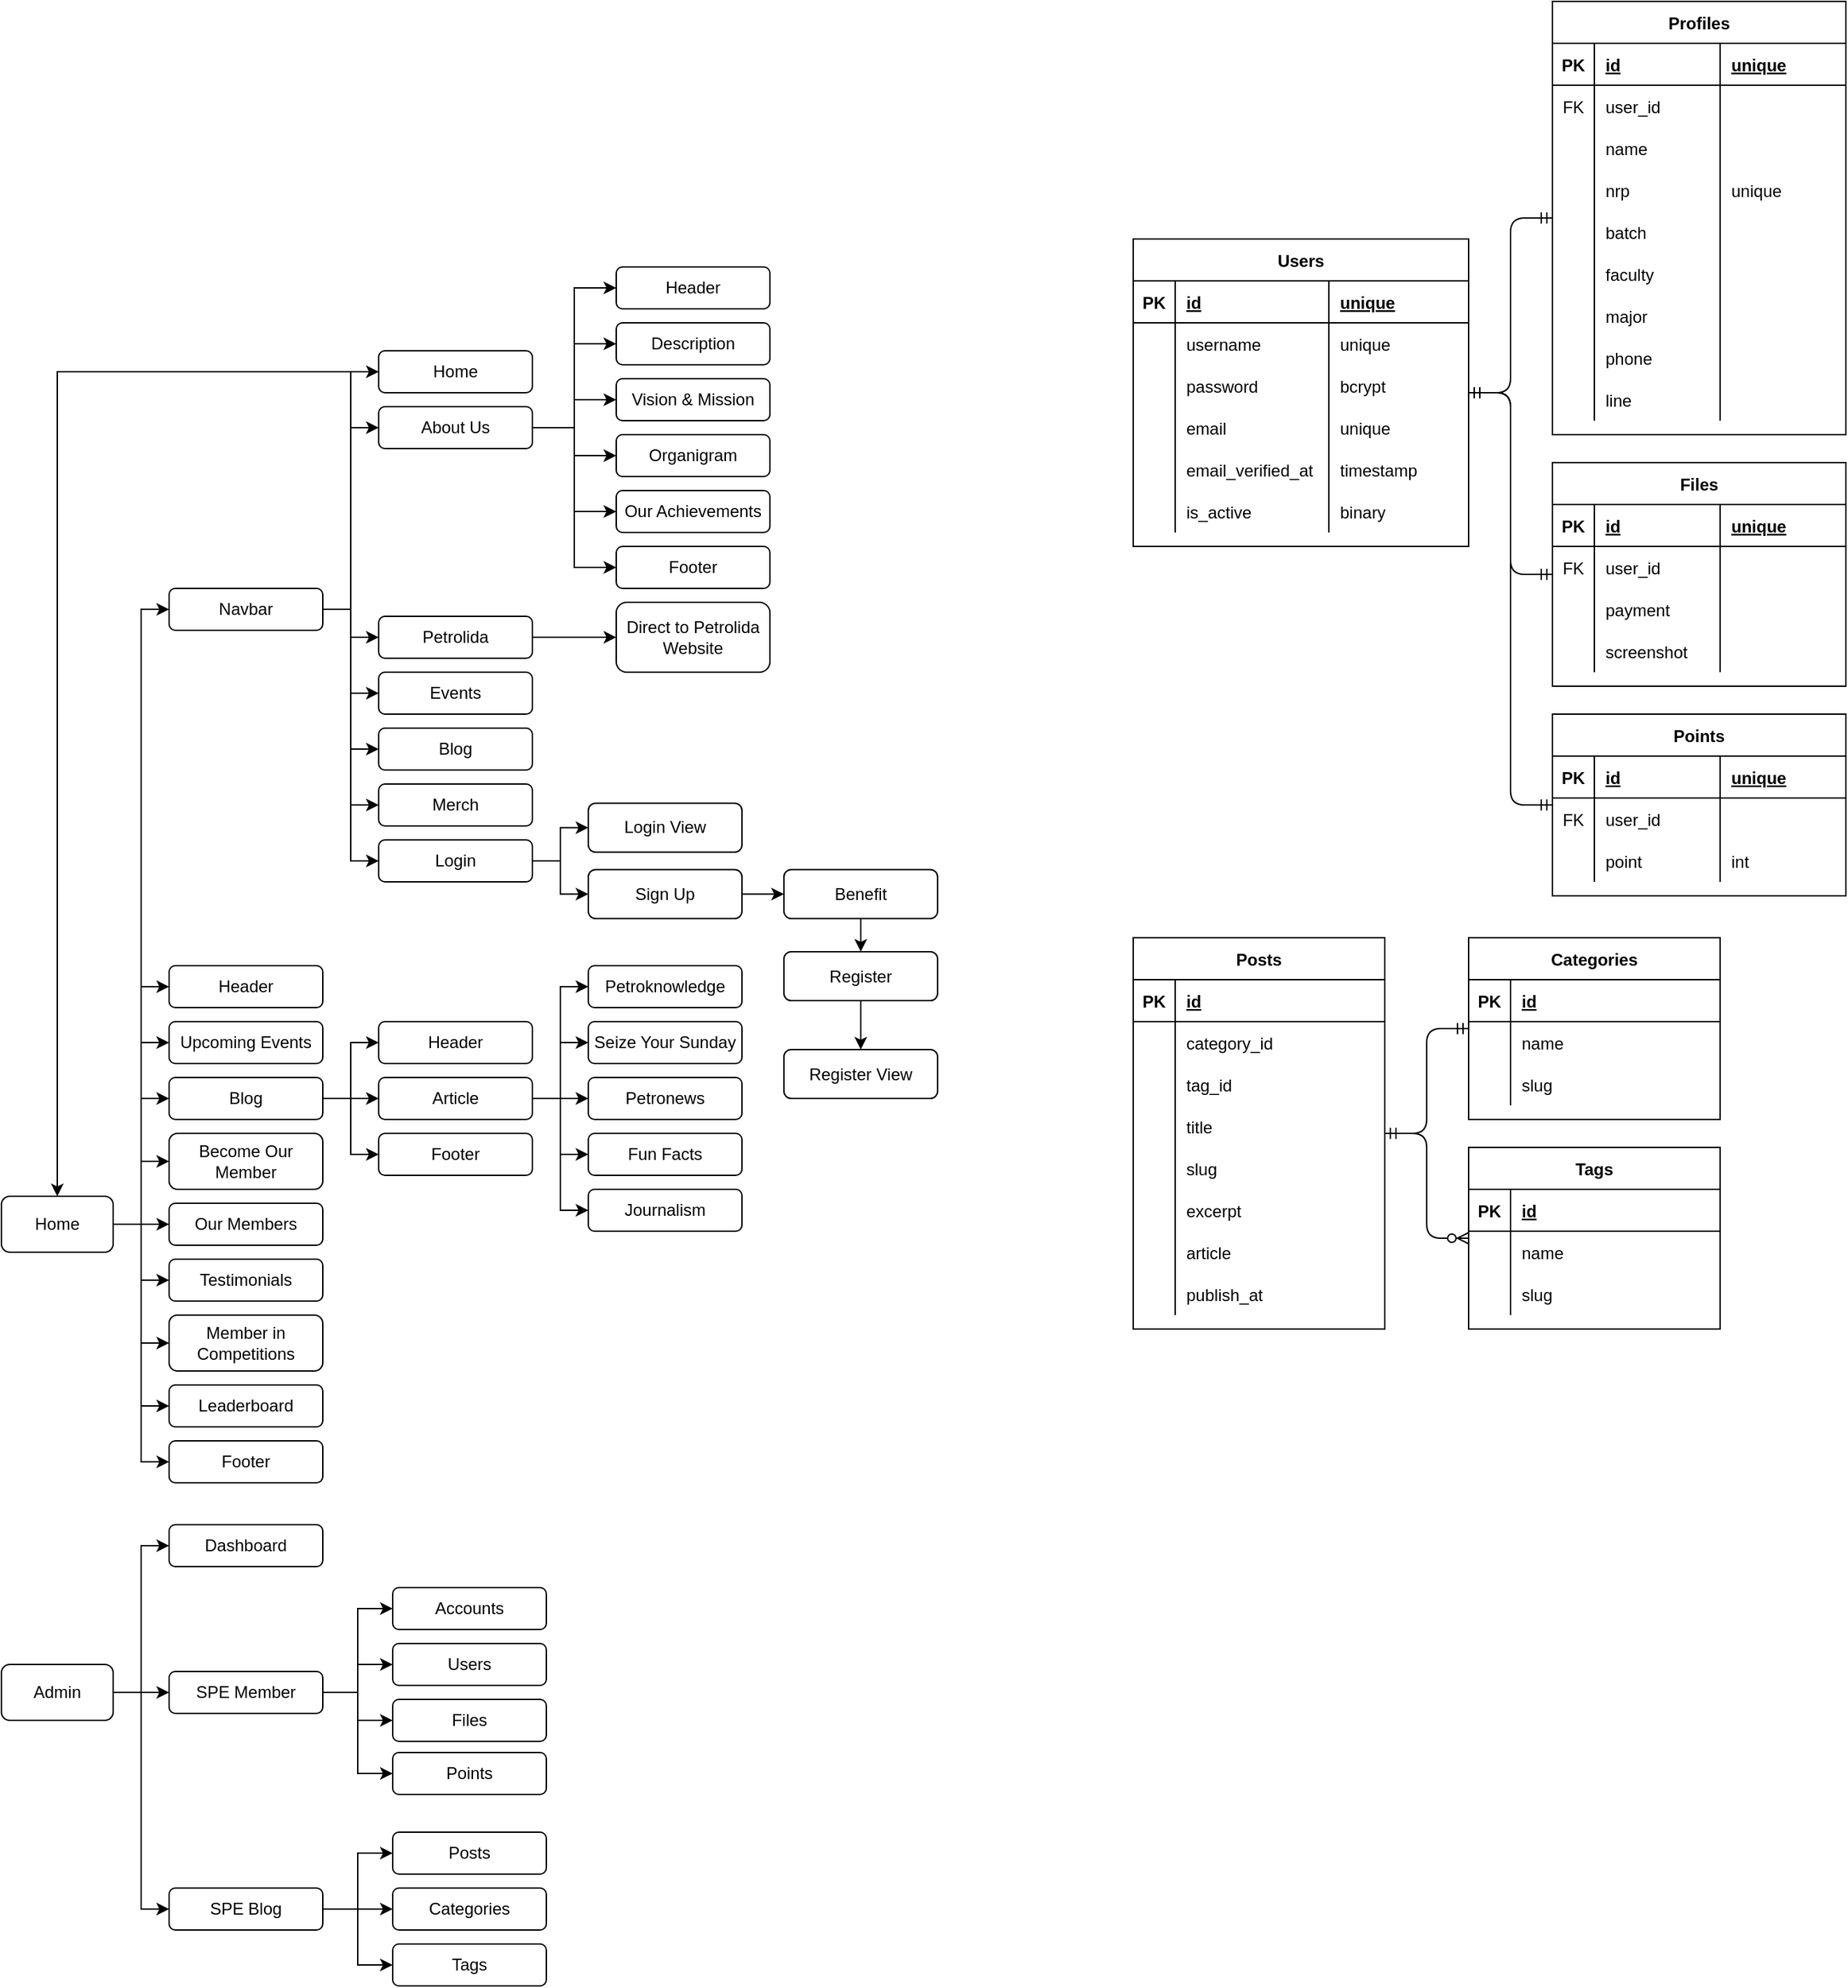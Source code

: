 <mxfile version="14.9.8" type="github">
  <diagram id="R2lEEEUBdFMjLlhIrx00" name="Page-1">
    <mxGraphModel dx="1038" dy="1671" grid="1" gridSize="10" guides="1" tooltips="1" connect="1" arrows="1" fold="1" page="1" pageScale="1" pageWidth="850" pageHeight="1100" math="0" shadow="0" extFonts="Permanent Marker^https://fonts.googleapis.com/css?family=Permanent+Marker">
      <root>
        <mxCell id="0" />
        <mxCell id="1" parent="0" />
        <mxCell id="pgB8sEjVDIbPxb2HmiM6-13" style="edgeStyle=orthogonalEdgeStyle;rounded=0;orthogonalLoop=1;jettySize=auto;html=1;entryX=0;entryY=0.5;entryDx=0;entryDy=0;" parent="1" source="pgB8sEjVDIbPxb2HmiM6-1" target="pgB8sEjVDIbPxb2HmiM6-2" edge="1">
          <mxGeometry relative="1" as="geometry" />
        </mxCell>
        <mxCell id="pgB8sEjVDIbPxb2HmiM6-14" style="edgeStyle=orthogonalEdgeStyle;rounded=0;orthogonalLoop=1;jettySize=auto;html=1;entryX=0;entryY=0.5;entryDx=0;entryDy=0;" parent="1" source="pgB8sEjVDIbPxb2HmiM6-1" target="pgB8sEjVDIbPxb2HmiM6-3" edge="1">
          <mxGeometry relative="1" as="geometry" />
        </mxCell>
        <mxCell id="pgB8sEjVDIbPxb2HmiM6-15" style="edgeStyle=orthogonalEdgeStyle;rounded=0;orthogonalLoop=1;jettySize=auto;html=1;entryX=0;entryY=0.5;entryDx=0;entryDy=0;" parent="1" source="pgB8sEjVDIbPxb2HmiM6-1" target="pgB8sEjVDIbPxb2HmiM6-4" edge="1">
          <mxGeometry relative="1" as="geometry" />
        </mxCell>
        <mxCell id="pgB8sEjVDIbPxb2HmiM6-16" style="edgeStyle=orthogonalEdgeStyle;rounded=0;orthogonalLoop=1;jettySize=auto;html=1;entryX=0;entryY=0.5;entryDx=0;entryDy=0;" parent="1" source="pgB8sEjVDIbPxb2HmiM6-1" target="pgB8sEjVDIbPxb2HmiM6-5" edge="1">
          <mxGeometry relative="1" as="geometry" />
        </mxCell>
        <mxCell id="pgB8sEjVDIbPxb2HmiM6-17" style="edgeStyle=orthogonalEdgeStyle;rounded=0;orthogonalLoop=1;jettySize=auto;html=1;entryX=0;entryY=0.5;entryDx=0;entryDy=0;" parent="1" source="pgB8sEjVDIbPxb2HmiM6-1" target="pgB8sEjVDIbPxb2HmiM6-6" edge="1">
          <mxGeometry relative="1" as="geometry" />
        </mxCell>
        <mxCell id="pgB8sEjVDIbPxb2HmiM6-18" style="edgeStyle=orthogonalEdgeStyle;rounded=0;orthogonalLoop=1;jettySize=auto;html=1;entryX=0;entryY=0.5;entryDx=0;entryDy=0;" parent="1" source="pgB8sEjVDIbPxb2HmiM6-1" target="pgB8sEjVDIbPxb2HmiM6-8" edge="1">
          <mxGeometry relative="1" as="geometry" />
        </mxCell>
        <mxCell id="pgB8sEjVDIbPxb2HmiM6-19" style="edgeStyle=orthogonalEdgeStyle;rounded=0;orthogonalLoop=1;jettySize=auto;html=1;entryX=0;entryY=0.5;entryDx=0;entryDy=0;" parent="1" source="pgB8sEjVDIbPxb2HmiM6-1" target="pgB8sEjVDIbPxb2HmiM6-9" edge="1">
          <mxGeometry relative="1" as="geometry" />
        </mxCell>
        <mxCell id="pgB8sEjVDIbPxb2HmiM6-20" style="edgeStyle=orthogonalEdgeStyle;rounded=0;orthogonalLoop=1;jettySize=auto;html=1;entryX=0;entryY=0.5;entryDx=0;entryDy=0;" parent="1" source="pgB8sEjVDIbPxb2HmiM6-1" target="pgB8sEjVDIbPxb2HmiM6-10" edge="1">
          <mxGeometry relative="1" as="geometry" />
        </mxCell>
        <mxCell id="pgB8sEjVDIbPxb2HmiM6-21" style="edgeStyle=orthogonalEdgeStyle;rounded=0;orthogonalLoop=1;jettySize=auto;html=1;entryX=0;entryY=0.5;entryDx=0;entryDy=0;" parent="1" source="pgB8sEjVDIbPxb2HmiM6-1" target="pgB8sEjVDIbPxb2HmiM6-11" edge="1">
          <mxGeometry relative="1" as="geometry" />
        </mxCell>
        <mxCell id="pgB8sEjVDIbPxb2HmiM6-22" style="edgeStyle=orthogonalEdgeStyle;rounded=0;orthogonalLoop=1;jettySize=auto;html=1;entryX=0;entryY=0.5;entryDx=0;entryDy=0;" parent="1" source="pgB8sEjVDIbPxb2HmiM6-1" target="pgB8sEjVDIbPxb2HmiM6-12" edge="1">
          <mxGeometry relative="1" as="geometry" />
        </mxCell>
        <mxCell id="pgB8sEjVDIbPxb2HmiM6-1" value="Home" style="rounded=1;whiteSpace=wrap;html=1;" parent="1" vertex="1">
          <mxGeometry x="30" y="325" width="80" height="40" as="geometry" />
        </mxCell>
        <mxCell id="pgB8sEjVDIbPxb2HmiM6-3" value="Header&lt;br&gt;" style="rounded=1;whiteSpace=wrap;html=1;" parent="1" vertex="1">
          <mxGeometry x="150" y="160" width="110" height="30" as="geometry" />
        </mxCell>
        <mxCell id="pgB8sEjVDIbPxb2HmiM6-4" value="Upcoming Events" style="rounded=1;whiteSpace=wrap;html=1;" parent="1" vertex="1">
          <mxGeometry x="150" y="200" width="110" height="30" as="geometry" />
        </mxCell>
        <mxCell id="pgB8sEjVDIbPxb2HmiM6-69" style="edgeStyle=orthogonalEdgeStyle;rounded=0;orthogonalLoop=1;jettySize=auto;html=1;entryX=0;entryY=0.5;entryDx=0;entryDy=0;" parent="1" source="pgB8sEjVDIbPxb2HmiM6-5" target="pgB8sEjVDIbPxb2HmiM6-55" edge="1">
          <mxGeometry relative="1" as="geometry" />
        </mxCell>
        <mxCell id="pgB8sEjVDIbPxb2HmiM6-71" style="edgeStyle=orthogonalEdgeStyle;rounded=0;orthogonalLoop=1;jettySize=auto;html=1;entryX=0;entryY=0.5;entryDx=0;entryDy=0;" parent="1" source="pgB8sEjVDIbPxb2HmiM6-5" target="pgB8sEjVDIbPxb2HmiM6-56" edge="1">
          <mxGeometry relative="1" as="geometry" />
        </mxCell>
        <mxCell id="pgB8sEjVDIbPxb2HmiM6-72" style="edgeStyle=orthogonalEdgeStyle;rounded=0;orthogonalLoop=1;jettySize=auto;html=1;entryX=0;entryY=0.5;entryDx=0;entryDy=0;" parent="1" source="pgB8sEjVDIbPxb2HmiM6-5" target="pgB8sEjVDIbPxb2HmiM6-62" edge="1">
          <mxGeometry relative="1" as="geometry" />
        </mxCell>
        <mxCell id="pgB8sEjVDIbPxb2HmiM6-5" value="Blog" style="rounded=1;whiteSpace=wrap;html=1;" parent="1" vertex="1">
          <mxGeometry x="150" y="240" width="110" height="30" as="geometry" />
        </mxCell>
        <mxCell id="pgB8sEjVDIbPxb2HmiM6-6" value="Become Our Member" style="rounded=1;whiteSpace=wrap;html=1;" parent="1" vertex="1">
          <mxGeometry x="150" y="280" width="110" height="40" as="geometry" />
        </mxCell>
        <mxCell id="pgB8sEjVDIbPxb2HmiM6-8" value="Our Members" style="rounded=1;whiteSpace=wrap;html=1;" parent="1" vertex="1">
          <mxGeometry x="150" y="330" width="110" height="30" as="geometry" />
        </mxCell>
        <mxCell id="pgB8sEjVDIbPxb2HmiM6-9" value="Testimonials" style="rounded=1;whiteSpace=wrap;html=1;" parent="1" vertex="1">
          <mxGeometry x="150" y="370" width="110" height="30" as="geometry" />
        </mxCell>
        <mxCell id="pgB8sEjVDIbPxb2HmiM6-10" value="Member in Competitions" style="rounded=1;whiteSpace=wrap;html=1;" parent="1" vertex="1">
          <mxGeometry x="150" y="410" width="110" height="40" as="geometry" />
        </mxCell>
        <mxCell id="pgB8sEjVDIbPxb2HmiM6-11" value="Leaderboard" style="rounded=1;whiteSpace=wrap;html=1;" parent="1" vertex="1">
          <mxGeometry x="150" y="460" width="110" height="30" as="geometry" />
        </mxCell>
        <mxCell id="pgB8sEjVDIbPxb2HmiM6-12" value="Footer" style="rounded=1;whiteSpace=wrap;html=1;" parent="1" vertex="1">
          <mxGeometry x="150" y="500" width="110" height="30" as="geometry" />
        </mxCell>
        <mxCell id="pgB8sEjVDIbPxb2HmiM6-46" style="edgeStyle=orthogonalEdgeStyle;rounded=0;orthogonalLoop=1;jettySize=auto;html=1;entryX=0;entryY=0.5;entryDx=0;entryDy=0;" parent="1" source="pgB8sEjVDIbPxb2HmiM6-24" target="pgB8sEjVDIbPxb2HmiM6-39" edge="1">
          <mxGeometry relative="1" as="geometry" />
        </mxCell>
        <mxCell id="pgB8sEjVDIbPxb2HmiM6-47" style="edgeStyle=orthogonalEdgeStyle;rounded=0;orthogonalLoop=1;jettySize=auto;html=1;entryX=0;entryY=0.5;entryDx=0;entryDy=0;" parent="1" source="pgB8sEjVDIbPxb2HmiM6-24" target="pgB8sEjVDIbPxb2HmiM6-40" edge="1">
          <mxGeometry relative="1" as="geometry" />
        </mxCell>
        <mxCell id="pgB8sEjVDIbPxb2HmiM6-48" style="edgeStyle=orthogonalEdgeStyle;rounded=0;orthogonalLoop=1;jettySize=auto;html=1;entryX=0;entryY=0.5;entryDx=0;entryDy=0;" parent="1" source="pgB8sEjVDIbPxb2HmiM6-24" target="pgB8sEjVDIbPxb2HmiM6-41" edge="1">
          <mxGeometry relative="1" as="geometry" />
        </mxCell>
        <mxCell id="pgB8sEjVDIbPxb2HmiM6-49" style="edgeStyle=orthogonalEdgeStyle;rounded=0;orthogonalLoop=1;jettySize=auto;html=1;entryX=0;entryY=0.5;entryDx=0;entryDy=0;" parent="1" source="pgB8sEjVDIbPxb2HmiM6-24" target="pgB8sEjVDIbPxb2HmiM6-42" edge="1">
          <mxGeometry relative="1" as="geometry" />
        </mxCell>
        <mxCell id="pgB8sEjVDIbPxb2HmiM6-50" style="edgeStyle=orthogonalEdgeStyle;rounded=0;orthogonalLoop=1;jettySize=auto;html=1;entryX=0;entryY=0.5;entryDx=0;entryDy=0;" parent="1" source="pgB8sEjVDIbPxb2HmiM6-24" target="pgB8sEjVDIbPxb2HmiM6-43" edge="1">
          <mxGeometry relative="1" as="geometry" />
        </mxCell>
        <mxCell id="pgB8sEjVDIbPxb2HmiM6-51" value="" style="group" parent="1" vertex="1" connectable="0">
          <mxGeometry x="470" y="-340" width="110" height="230" as="geometry" />
        </mxCell>
        <mxCell id="pgB8sEjVDIbPxb2HmiM6-38" value="Header" style="rounded=1;whiteSpace=wrap;html=1;" parent="pgB8sEjVDIbPxb2HmiM6-51" vertex="1">
          <mxGeometry width="110" height="30" as="geometry" />
        </mxCell>
        <mxCell id="pgB8sEjVDIbPxb2HmiM6-39" value="Description" style="rounded=1;whiteSpace=wrap;html=1;" parent="pgB8sEjVDIbPxb2HmiM6-51" vertex="1">
          <mxGeometry y="40" width="110" height="30" as="geometry" />
        </mxCell>
        <mxCell id="pgB8sEjVDIbPxb2HmiM6-40" value="Vision &amp;amp; Mission" style="rounded=1;whiteSpace=wrap;html=1;" parent="pgB8sEjVDIbPxb2HmiM6-51" vertex="1">
          <mxGeometry y="80" width="110" height="30" as="geometry" />
        </mxCell>
        <mxCell id="pgB8sEjVDIbPxb2HmiM6-41" value="Organigram" style="rounded=1;whiteSpace=wrap;html=1;" parent="pgB8sEjVDIbPxb2HmiM6-51" vertex="1">
          <mxGeometry y="120" width="110" height="30" as="geometry" />
        </mxCell>
        <mxCell id="pgB8sEjVDIbPxb2HmiM6-42" value="Our Achievements" style="rounded=1;whiteSpace=wrap;html=1;" parent="pgB8sEjVDIbPxb2HmiM6-51" vertex="1">
          <mxGeometry y="160" width="110" height="30" as="geometry" />
        </mxCell>
        <mxCell id="pgB8sEjVDIbPxb2HmiM6-43" value="Footer" style="rounded=1;whiteSpace=wrap;html=1;" parent="pgB8sEjVDIbPxb2HmiM6-51" vertex="1">
          <mxGeometry y="200" width="110" height="30" as="geometry" />
        </mxCell>
        <mxCell id="pgB8sEjVDIbPxb2HmiM6-73" style="edgeStyle=orthogonalEdgeStyle;rounded=0;orthogonalLoop=1;jettySize=auto;html=1;entryX=0.5;entryY=0;entryDx=0;entryDy=0;" parent="1" source="pgB8sEjVDIbPxb2HmiM6-23" target="pgB8sEjVDIbPxb2HmiM6-1" edge="1">
          <mxGeometry relative="1" as="geometry" />
        </mxCell>
        <mxCell id="pgB8sEjVDIbPxb2HmiM6-23" value="Home" style="rounded=1;whiteSpace=wrap;html=1;" parent="1" vertex="1">
          <mxGeometry x="300" y="-280" width="110" height="30" as="geometry" />
        </mxCell>
        <mxCell id="pgB8sEjVDIbPxb2HmiM6-52" style="edgeStyle=orthogonalEdgeStyle;rounded=0;orthogonalLoop=1;jettySize=auto;html=1;entryX=0;entryY=0.5;entryDx=0;entryDy=0;" parent="1" source="pgB8sEjVDIbPxb2HmiM6-24" target="pgB8sEjVDIbPxb2HmiM6-38" edge="1">
          <mxGeometry relative="1" as="geometry" />
        </mxCell>
        <mxCell id="pgB8sEjVDIbPxb2HmiM6-24" value="About Us" style="rounded=1;whiteSpace=wrap;html=1;" parent="1" vertex="1">
          <mxGeometry x="300" y="-240" width="110" height="30" as="geometry" />
        </mxCell>
        <mxCell id="pgB8sEjVDIbPxb2HmiM6-33" style="edgeStyle=orthogonalEdgeStyle;rounded=0;orthogonalLoop=1;jettySize=auto;html=1;entryX=0;entryY=0.5;entryDx=0;entryDy=0;" parent="1" source="pgB8sEjVDIbPxb2HmiM6-2" target="pgB8sEjVDIbPxb2HmiM6-23" edge="1">
          <mxGeometry relative="1" as="geometry" />
        </mxCell>
        <mxCell id="pgB8sEjVDIbPxb2HmiM6-32" style="edgeStyle=orthogonalEdgeStyle;rounded=0;orthogonalLoop=1;jettySize=auto;html=1;entryX=0;entryY=0.5;entryDx=0;entryDy=0;" parent="1" source="pgB8sEjVDIbPxb2HmiM6-2" target="pgB8sEjVDIbPxb2HmiM6-24" edge="1">
          <mxGeometry relative="1" as="geometry" />
        </mxCell>
        <mxCell id="pgB8sEjVDIbPxb2HmiM6-53" value="Direct to Petrolida Website" style="rounded=1;whiteSpace=wrap;html=1;" parent="1" vertex="1">
          <mxGeometry x="470" y="-100" width="110" height="50" as="geometry" />
        </mxCell>
        <mxCell id="pgB8sEjVDIbPxb2HmiM6-54" style="edgeStyle=orthogonalEdgeStyle;rounded=0;orthogonalLoop=1;jettySize=auto;html=1;entryX=0;entryY=0.5;entryDx=0;entryDy=0;" parent="1" source="pgB8sEjVDIbPxb2HmiM6-25" target="pgB8sEjVDIbPxb2HmiM6-53" edge="1">
          <mxGeometry relative="1" as="geometry" />
        </mxCell>
        <mxCell id="pgB8sEjVDIbPxb2HmiM6-2" value="Navbar" style="rounded=1;whiteSpace=wrap;html=1;" parent="1" vertex="1">
          <mxGeometry x="150" y="-110" width="110" height="30" as="geometry" />
        </mxCell>
        <mxCell id="pgB8sEjVDIbPxb2HmiM6-25" value="Petrolida" style="rounded=1;whiteSpace=wrap;html=1;" parent="1" vertex="1">
          <mxGeometry x="300" y="-90" width="110" height="30" as="geometry" />
        </mxCell>
        <mxCell id="pgB8sEjVDIbPxb2HmiM6-26" value="Events" style="rounded=1;whiteSpace=wrap;html=1;" parent="1" vertex="1">
          <mxGeometry x="300" y="-50" width="110" height="30" as="geometry" />
        </mxCell>
        <mxCell id="pgB8sEjVDIbPxb2HmiM6-27" value="Blog" style="rounded=1;whiteSpace=wrap;html=1;" parent="1" vertex="1">
          <mxGeometry x="300" y="-10" width="110" height="30" as="geometry" />
        </mxCell>
        <mxCell id="pgB8sEjVDIbPxb2HmiM6-28" value="Merch" style="rounded=1;whiteSpace=wrap;html=1;" parent="1" vertex="1">
          <mxGeometry x="300" y="30" width="110" height="30" as="geometry" />
        </mxCell>
        <mxCell id="pgB8sEjVDIbPxb2HmiM6-77" style="edgeStyle=orthogonalEdgeStyle;rounded=0;orthogonalLoop=1;jettySize=auto;html=1;entryX=0;entryY=0.5;entryDx=0;entryDy=0;" parent="1" source="pgB8sEjVDIbPxb2HmiM6-29" target="pgB8sEjVDIbPxb2HmiM6-76" edge="1">
          <mxGeometry relative="1" as="geometry" />
        </mxCell>
        <mxCell id="pgB8sEjVDIbPxb2HmiM6-78" style="edgeStyle=orthogonalEdgeStyle;rounded=0;orthogonalLoop=1;jettySize=auto;html=1;entryX=0;entryY=0.5;entryDx=0;entryDy=0;" parent="1" source="pgB8sEjVDIbPxb2HmiM6-29" target="pgB8sEjVDIbPxb2HmiM6-74" edge="1">
          <mxGeometry relative="1" as="geometry" />
        </mxCell>
        <mxCell id="pgB8sEjVDIbPxb2HmiM6-29" value="Login" style="rounded=1;whiteSpace=wrap;html=1;" parent="1" vertex="1">
          <mxGeometry x="300" y="70" width="110" height="30" as="geometry" />
        </mxCell>
        <mxCell id="pgB8sEjVDIbPxb2HmiM6-31" style="edgeStyle=orthogonalEdgeStyle;rounded=0;orthogonalLoop=1;jettySize=auto;html=1;entryX=0;entryY=0.5;entryDx=0;entryDy=0;" parent="1" source="pgB8sEjVDIbPxb2HmiM6-2" target="pgB8sEjVDIbPxb2HmiM6-25" edge="1">
          <mxGeometry x="150" as="geometry" />
        </mxCell>
        <mxCell id="pgB8sEjVDIbPxb2HmiM6-30" style="edgeStyle=orthogonalEdgeStyle;rounded=0;orthogonalLoop=1;jettySize=auto;html=1;entryX=0;entryY=0.5;entryDx=0;entryDy=0;" parent="1" source="pgB8sEjVDIbPxb2HmiM6-2" target="pgB8sEjVDIbPxb2HmiM6-26" edge="1">
          <mxGeometry x="150" as="geometry" />
        </mxCell>
        <mxCell id="pgB8sEjVDIbPxb2HmiM6-34" style="edgeStyle=orthogonalEdgeStyle;rounded=0;orthogonalLoop=1;jettySize=auto;html=1;entryX=0;entryY=0.5;entryDx=0;entryDy=0;" parent="1" source="pgB8sEjVDIbPxb2HmiM6-2" target="pgB8sEjVDIbPxb2HmiM6-27" edge="1">
          <mxGeometry x="150" as="geometry" />
        </mxCell>
        <mxCell id="pgB8sEjVDIbPxb2HmiM6-35" style="edgeStyle=orthogonalEdgeStyle;rounded=0;orthogonalLoop=1;jettySize=auto;html=1;entryX=0;entryY=0.5;entryDx=0;entryDy=0;" parent="1" source="pgB8sEjVDIbPxb2HmiM6-2" target="pgB8sEjVDIbPxb2HmiM6-28" edge="1">
          <mxGeometry x="150" as="geometry" />
        </mxCell>
        <mxCell id="pgB8sEjVDIbPxb2HmiM6-36" style="edgeStyle=orthogonalEdgeStyle;rounded=0;orthogonalLoop=1;jettySize=auto;html=1;entryX=0;entryY=0.5;entryDx=0;entryDy=0;" parent="1" source="pgB8sEjVDIbPxb2HmiM6-2" target="pgB8sEjVDIbPxb2HmiM6-29" edge="1">
          <mxGeometry x="150" as="geometry" />
        </mxCell>
        <mxCell id="pgB8sEjVDIbPxb2HmiM6-55" value="Header" style="rounded=1;whiteSpace=wrap;html=1;" parent="1" vertex="1">
          <mxGeometry x="300" y="200" width="110" height="30" as="geometry" />
        </mxCell>
        <mxCell id="pgB8sEjVDIbPxb2HmiM6-62" value="Footer" style="rounded=1;whiteSpace=wrap;html=1;" parent="1" vertex="1">
          <mxGeometry x="300" y="280" width="110" height="30" as="geometry" />
        </mxCell>
        <mxCell id="pgB8sEjVDIbPxb2HmiM6-68" value="" style="group" parent="1" vertex="1" connectable="0">
          <mxGeometry x="300" y="150" width="260" height="190" as="geometry" />
        </mxCell>
        <mxCell id="pgB8sEjVDIbPxb2HmiM6-56" value="Article" style="rounded=1;whiteSpace=wrap;html=1;" parent="pgB8sEjVDIbPxb2HmiM6-68" vertex="1">
          <mxGeometry y="90" width="110" height="30" as="geometry" />
        </mxCell>
        <mxCell id="pgB8sEjVDIbPxb2HmiM6-57" value="Petroknowledge" style="rounded=1;whiteSpace=wrap;html=1;" parent="pgB8sEjVDIbPxb2HmiM6-68" vertex="1">
          <mxGeometry x="150" y="10" width="110" height="30" as="geometry" />
        </mxCell>
        <mxCell id="pgB8sEjVDIbPxb2HmiM6-58" value="Seize Your Sunday" style="rounded=1;whiteSpace=wrap;html=1;" parent="pgB8sEjVDIbPxb2HmiM6-68" vertex="1">
          <mxGeometry x="150" y="50" width="110" height="30" as="geometry" />
        </mxCell>
        <mxCell id="pgB8sEjVDIbPxb2HmiM6-59" value="Petronews" style="rounded=1;whiteSpace=wrap;html=1;" parent="pgB8sEjVDIbPxb2HmiM6-68" vertex="1">
          <mxGeometry x="150" y="90" width="110" height="30" as="geometry" />
        </mxCell>
        <mxCell id="pgB8sEjVDIbPxb2HmiM6-60" value="Fun Facts" style="rounded=1;whiteSpace=wrap;html=1;" parent="pgB8sEjVDIbPxb2HmiM6-68" vertex="1">
          <mxGeometry x="150" y="130" width="110" height="30" as="geometry" />
        </mxCell>
        <mxCell id="pgB8sEjVDIbPxb2HmiM6-61" value="Journalism" style="rounded=1;whiteSpace=wrap;html=1;" parent="pgB8sEjVDIbPxb2HmiM6-68" vertex="1">
          <mxGeometry x="150" y="170" width="110" height="30" as="geometry" />
        </mxCell>
        <mxCell id="pgB8sEjVDIbPxb2HmiM6-63" style="edgeStyle=orthogonalEdgeStyle;rounded=0;orthogonalLoop=1;jettySize=auto;html=1;entryX=0;entryY=0.5;entryDx=0;entryDy=0;" parent="pgB8sEjVDIbPxb2HmiM6-68" source="pgB8sEjVDIbPxb2HmiM6-56" target="pgB8sEjVDIbPxb2HmiM6-57" edge="1">
          <mxGeometry relative="1" as="geometry" />
        </mxCell>
        <mxCell id="pgB8sEjVDIbPxb2HmiM6-64" style="edgeStyle=orthogonalEdgeStyle;rounded=0;orthogonalLoop=1;jettySize=auto;html=1;entryX=0;entryY=0.5;entryDx=0;entryDy=0;" parent="pgB8sEjVDIbPxb2HmiM6-68" source="pgB8sEjVDIbPxb2HmiM6-56" target="pgB8sEjVDIbPxb2HmiM6-58" edge="1">
          <mxGeometry relative="1" as="geometry" />
        </mxCell>
        <mxCell id="pgB8sEjVDIbPxb2HmiM6-65" style="edgeStyle=orthogonalEdgeStyle;rounded=0;orthogonalLoop=1;jettySize=auto;html=1;entryX=0;entryY=0.5;entryDx=0;entryDy=0;" parent="pgB8sEjVDIbPxb2HmiM6-68" source="pgB8sEjVDIbPxb2HmiM6-56" target="pgB8sEjVDIbPxb2HmiM6-59" edge="1">
          <mxGeometry relative="1" as="geometry" />
        </mxCell>
        <mxCell id="pgB8sEjVDIbPxb2HmiM6-66" style="edgeStyle=orthogonalEdgeStyle;rounded=0;orthogonalLoop=1;jettySize=auto;html=1;entryX=0;entryY=0.5;entryDx=0;entryDy=0;" parent="pgB8sEjVDIbPxb2HmiM6-68" source="pgB8sEjVDIbPxb2HmiM6-56" target="pgB8sEjVDIbPxb2HmiM6-60" edge="1">
          <mxGeometry relative="1" as="geometry" />
        </mxCell>
        <mxCell id="pgB8sEjVDIbPxb2HmiM6-67" style="edgeStyle=orthogonalEdgeStyle;rounded=0;orthogonalLoop=1;jettySize=auto;html=1;entryX=0;entryY=0.5;entryDx=0;entryDy=0;" parent="pgB8sEjVDIbPxb2HmiM6-68" source="pgB8sEjVDIbPxb2HmiM6-56" target="pgB8sEjVDIbPxb2HmiM6-61" edge="1">
          <mxGeometry relative="1" as="geometry" />
        </mxCell>
        <mxCell id="pgB8sEjVDIbPxb2HmiM6-74" value="Login View" style="whiteSpace=wrap;html=1;rounded=1;" parent="1" vertex="1">
          <mxGeometry x="450" y="43.75" width="110" height="35" as="geometry" />
        </mxCell>
        <mxCell id="pgB8sEjVDIbPxb2HmiM6-82" style="edgeStyle=orthogonalEdgeStyle;rounded=0;orthogonalLoop=1;jettySize=auto;html=1;" parent="1" source="pgB8sEjVDIbPxb2HmiM6-76" target="pgB8sEjVDIbPxb2HmiM6-79" edge="1">
          <mxGeometry relative="1" as="geometry" />
        </mxCell>
        <mxCell id="pgB8sEjVDIbPxb2HmiM6-76" value="Sign Up" style="whiteSpace=wrap;html=1;rounded=1;" parent="1" vertex="1">
          <mxGeometry x="450" y="91.25" width="110" height="35" as="geometry" />
        </mxCell>
        <mxCell id="pgB8sEjVDIbPxb2HmiM6-227" style="edgeStyle=orthogonalEdgeStyle;rounded=0;orthogonalLoop=1;jettySize=auto;html=1;" parent="1" source="pgB8sEjVDIbPxb2HmiM6-79" target="pgB8sEjVDIbPxb2HmiM6-80" edge="1">
          <mxGeometry relative="1" as="geometry" />
        </mxCell>
        <mxCell id="pgB8sEjVDIbPxb2HmiM6-79" value="Benefit" style="whiteSpace=wrap;html=1;rounded=1;" parent="1" vertex="1">
          <mxGeometry x="590" y="91.25" width="110" height="35" as="geometry" />
        </mxCell>
        <mxCell id="pgB8sEjVDIbPxb2HmiM6-84" style="edgeStyle=orthogonalEdgeStyle;rounded=0;orthogonalLoop=1;jettySize=auto;html=1;entryX=0.5;entryY=0;entryDx=0;entryDy=0;" parent="1" source="pgB8sEjVDIbPxb2HmiM6-80" target="pgB8sEjVDIbPxb2HmiM6-81" edge="1">
          <mxGeometry relative="1" as="geometry" />
        </mxCell>
        <mxCell id="pgB8sEjVDIbPxb2HmiM6-80" value="Register" style="whiteSpace=wrap;html=1;rounded=1;" parent="1" vertex="1">
          <mxGeometry x="590" y="150" width="110" height="35" as="geometry" />
        </mxCell>
        <mxCell id="pgB8sEjVDIbPxb2HmiM6-81" value="Register View" style="whiteSpace=wrap;html=1;rounded=1;" parent="1" vertex="1">
          <mxGeometry x="590" y="220" width="110" height="35" as="geometry" />
        </mxCell>
        <mxCell id="pgB8sEjVDIbPxb2HmiM6-128" value="Users" style="shape=table;startSize=30;container=1;collapsible=1;childLayout=tableLayout;fixedRows=1;rowLines=0;fontStyle=1;align=center;resizeLast=1;" parent="1" vertex="1">
          <mxGeometry x="840" y="-360" width="240" height="220" as="geometry">
            <mxRectangle x="590" y="300" width="90" height="30" as="alternateBounds" />
          </mxGeometry>
        </mxCell>
        <mxCell id="pgB8sEjVDIbPxb2HmiM6-129" value="" style="shape=partialRectangle;collapsible=0;dropTarget=0;pointerEvents=0;fillColor=none;top=0;left=0;bottom=1;right=0;points=[[0,0.5],[1,0.5]];portConstraint=eastwest;" parent="pgB8sEjVDIbPxb2HmiM6-128" vertex="1">
          <mxGeometry y="30" width="240" height="30" as="geometry" />
        </mxCell>
        <mxCell id="pgB8sEjVDIbPxb2HmiM6-130" value="PK" style="shape=partialRectangle;connectable=0;fillColor=none;top=0;left=0;bottom=0;right=0;fontStyle=1;overflow=hidden;" parent="pgB8sEjVDIbPxb2HmiM6-129" vertex="1">
          <mxGeometry width="30" height="30" as="geometry" />
        </mxCell>
        <mxCell id="pgB8sEjVDIbPxb2HmiM6-131" value="id" style="shape=partialRectangle;connectable=0;fillColor=none;top=0;left=0;bottom=0;right=0;align=left;spacingLeft=6;fontStyle=5;overflow=hidden;" parent="pgB8sEjVDIbPxb2HmiM6-129" vertex="1">
          <mxGeometry x="30" width="110" height="30" as="geometry" />
        </mxCell>
        <mxCell id="pgB8sEjVDIbPxb2HmiM6-142" value="unique" style="shape=partialRectangle;connectable=0;fillColor=none;top=0;left=0;bottom=0;right=0;align=left;spacingLeft=6;fontStyle=5;overflow=hidden;" parent="pgB8sEjVDIbPxb2HmiM6-129" vertex="1">
          <mxGeometry x="140" width="100" height="30" as="geometry" />
        </mxCell>
        <mxCell id="pgB8sEjVDIbPxb2HmiM6-132" value="" style="shape=partialRectangle;collapsible=0;dropTarget=0;pointerEvents=0;fillColor=none;top=0;left=0;bottom=0;right=0;points=[[0,0.5],[1,0.5]];portConstraint=eastwest;" parent="pgB8sEjVDIbPxb2HmiM6-128" vertex="1">
          <mxGeometry y="60" width="240" height="30" as="geometry" />
        </mxCell>
        <mxCell id="pgB8sEjVDIbPxb2HmiM6-133" value="" style="shape=partialRectangle;connectable=0;fillColor=none;top=0;left=0;bottom=0;right=0;editable=1;overflow=hidden;" parent="pgB8sEjVDIbPxb2HmiM6-132" vertex="1">
          <mxGeometry width="30" height="30" as="geometry" />
        </mxCell>
        <mxCell id="pgB8sEjVDIbPxb2HmiM6-134" value="username" style="shape=partialRectangle;connectable=0;fillColor=none;top=0;left=0;bottom=0;right=0;align=left;spacingLeft=6;overflow=hidden;" parent="pgB8sEjVDIbPxb2HmiM6-132" vertex="1">
          <mxGeometry x="30" width="110" height="30" as="geometry" />
        </mxCell>
        <mxCell id="pgB8sEjVDIbPxb2HmiM6-143" value="unique" style="shape=partialRectangle;connectable=0;fillColor=none;top=0;left=0;bottom=0;right=0;align=left;spacingLeft=6;overflow=hidden;" parent="pgB8sEjVDIbPxb2HmiM6-132" vertex="1">
          <mxGeometry x="140" width="100" height="30" as="geometry" />
        </mxCell>
        <mxCell id="pgB8sEjVDIbPxb2HmiM6-135" value="" style="shape=partialRectangle;collapsible=0;dropTarget=0;pointerEvents=0;fillColor=none;top=0;left=0;bottom=0;right=0;points=[[0,0.5],[1,0.5]];portConstraint=eastwest;" parent="pgB8sEjVDIbPxb2HmiM6-128" vertex="1">
          <mxGeometry y="90" width="240" height="30" as="geometry" />
        </mxCell>
        <mxCell id="pgB8sEjVDIbPxb2HmiM6-136" value="" style="shape=partialRectangle;connectable=0;fillColor=none;top=0;left=0;bottom=0;right=0;editable=1;overflow=hidden;" parent="pgB8sEjVDIbPxb2HmiM6-135" vertex="1">
          <mxGeometry width="30" height="30" as="geometry" />
        </mxCell>
        <mxCell id="pgB8sEjVDIbPxb2HmiM6-137" value="password" style="shape=partialRectangle;connectable=0;fillColor=none;top=0;left=0;bottom=0;right=0;align=left;spacingLeft=6;overflow=hidden;" parent="pgB8sEjVDIbPxb2HmiM6-135" vertex="1">
          <mxGeometry x="30" width="110" height="30" as="geometry" />
        </mxCell>
        <mxCell id="pgB8sEjVDIbPxb2HmiM6-144" value="bcrypt" style="shape=partialRectangle;connectable=0;fillColor=none;top=0;left=0;bottom=0;right=0;align=left;spacingLeft=6;overflow=hidden;" parent="pgB8sEjVDIbPxb2HmiM6-135" vertex="1">
          <mxGeometry x="140" width="100" height="30" as="geometry" />
        </mxCell>
        <mxCell id="pgB8sEjVDIbPxb2HmiM6-138" value="" style="shape=partialRectangle;collapsible=0;dropTarget=0;pointerEvents=0;fillColor=none;top=0;left=0;bottom=0;right=0;points=[[0,0.5],[1,0.5]];portConstraint=eastwest;" parent="pgB8sEjVDIbPxb2HmiM6-128" vertex="1">
          <mxGeometry y="120" width="240" height="30" as="geometry" />
        </mxCell>
        <mxCell id="pgB8sEjVDIbPxb2HmiM6-139" value="" style="shape=partialRectangle;connectable=0;fillColor=none;top=0;left=0;bottom=0;right=0;editable=1;overflow=hidden;" parent="pgB8sEjVDIbPxb2HmiM6-138" vertex="1">
          <mxGeometry width="30" height="30" as="geometry" />
        </mxCell>
        <mxCell id="pgB8sEjVDIbPxb2HmiM6-140" value="email" style="shape=partialRectangle;connectable=0;fillColor=none;top=0;left=0;bottom=0;right=0;align=left;spacingLeft=6;overflow=hidden;" parent="pgB8sEjVDIbPxb2HmiM6-138" vertex="1">
          <mxGeometry x="30" width="110" height="30" as="geometry" />
        </mxCell>
        <mxCell id="pgB8sEjVDIbPxb2HmiM6-145" value="unique" style="shape=partialRectangle;connectable=0;fillColor=none;top=0;left=0;bottom=0;right=0;align=left;spacingLeft=6;overflow=hidden;" parent="pgB8sEjVDIbPxb2HmiM6-138" vertex="1">
          <mxGeometry x="140" width="100" height="30" as="geometry" />
        </mxCell>
        <mxCell id="pgB8sEjVDIbPxb2HmiM6-212" style="shape=partialRectangle;collapsible=0;dropTarget=0;pointerEvents=0;fillColor=none;top=0;left=0;bottom=0;right=0;points=[[0,0.5],[1,0.5]];portConstraint=eastwest;" parent="pgB8sEjVDIbPxb2HmiM6-128" vertex="1">
          <mxGeometry y="150" width="240" height="30" as="geometry" />
        </mxCell>
        <mxCell id="pgB8sEjVDIbPxb2HmiM6-213" style="shape=partialRectangle;connectable=0;fillColor=none;top=0;left=0;bottom=0;right=0;editable=1;overflow=hidden;" parent="pgB8sEjVDIbPxb2HmiM6-212" vertex="1">
          <mxGeometry width="30" height="30" as="geometry" />
        </mxCell>
        <mxCell id="pgB8sEjVDIbPxb2HmiM6-214" value="email_verified_at" style="shape=partialRectangle;connectable=0;fillColor=none;top=0;left=0;bottom=0;right=0;align=left;spacingLeft=6;overflow=hidden;" parent="pgB8sEjVDIbPxb2HmiM6-212" vertex="1">
          <mxGeometry x="30" width="110" height="30" as="geometry" />
        </mxCell>
        <mxCell id="pgB8sEjVDIbPxb2HmiM6-215" value="timestamp" style="shape=partialRectangle;connectable=0;fillColor=none;top=0;left=0;bottom=0;right=0;align=left;spacingLeft=6;overflow=hidden;" parent="pgB8sEjVDIbPxb2HmiM6-212" vertex="1">
          <mxGeometry x="140" width="100" height="30" as="geometry" />
        </mxCell>
        <mxCell id="pgB8sEjVDIbPxb2HmiM6-216" style="shape=partialRectangle;collapsible=0;dropTarget=0;pointerEvents=0;fillColor=none;top=0;left=0;bottom=0;right=0;points=[[0,0.5],[1,0.5]];portConstraint=eastwest;" parent="pgB8sEjVDIbPxb2HmiM6-128" vertex="1">
          <mxGeometry y="180" width="240" height="30" as="geometry" />
        </mxCell>
        <mxCell id="pgB8sEjVDIbPxb2HmiM6-217" style="shape=partialRectangle;connectable=0;fillColor=none;top=0;left=0;bottom=0;right=0;editable=1;overflow=hidden;" parent="pgB8sEjVDIbPxb2HmiM6-216" vertex="1">
          <mxGeometry width="30" height="30" as="geometry" />
        </mxCell>
        <mxCell id="pgB8sEjVDIbPxb2HmiM6-218" value="is_active" style="shape=partialRectangle;connectable=0;fillColor=none;top=0;left=0;bottom=0;right=0;align=left;spacingLeft=6;overflow=hidden;" parent="pgB8sEjVDIbPxb2HmiM6-216" vertex="1">
          <mxGeometry x="30" width="110" height="30" as="geometry" />
        </mxCell>
        <mxCell id="pgB8sEjVDIbPxb2HmiM6-219" value="binary" style="shape=partialRectangle;connectable=0;fillColor=none;top=0;left=0;bottom=0;right=0;align=left;spacingLeft=6;overflow=hidden;" parent="pgB8sEjVDIbPxb2HmiM6-216" vertex="1">
          <mxGeometry x="140" width="100" height="30" as="geometry" />
        </mxCell>
        <mxCell id="pgB8sEjVDIbPxb2HmiM6-150" value="Profiles" style="shape=table;startSize=30;container=1;collapsible=1;childLayout=tableLayout;fixedRows=1;rowLines=0;fontStyle=1;align=center;resizeLast=1;" parent="1" vertex="1">
          <mxGeometry x="1140" y="-530" width="210" height="310" as="geometry" />
        </mxCell>
        <mxCell id="pgB8sEjVDIbPxb2HmiM6-151" value="" style="shape=partialRectangle;collapsible=0;dropTarget=0;pointerEvents=0;fillColor=none;top=0;left=0;bottom=1;right=0;points=[[0,0.5],[1,0.5]];portConstraint=eastwest;" parent="pgB8sEjVDIbPxb2HmiM6-150" vertex="1">
          <mxGeometry y="30" width="210" height="30" as="geometry" />
        </mxCell>
        <mxCell id="pgB8sEjVDIbPxb2HmiM6-152" value="PK" style="shape=partialRectangle;connectable=0;fillColor=none;top=0;left=0;bottom=0;right=0;fontStyle=1;overflow=hidden;" parent="pgB8sEjVDIbPxb2HmiM6-151" vertex="1">
          <mxGeometry width="30" height="30" as="geometry" />
        </mxCell>
        <mxCell id="pgB8sEjVDIbPxb2HmiM6-153" value="id" style="shape=partialRectangle;connectable=0;fillColor=none;top=0;left=0;bottom=0;right=0;align=left;spacingLeft=6;fontStyle=5;overflow=hidden;" parent="pgB8sEjVDIbPxb2HmiM6-151" vertex="1">
          <mxGeometry x="30" width="90" height="30" as="geometry" />
        </mxCell>
        <mxCell id="pgB8sEjVDIbPxb2HmiM6-163" value="unique" style="shape=partialRectangle;connectable=0;fillColor=none;top=0;left=0;bottom=0;right=0;align=left;spacingLeft=6;fontStyle=5;overflow=hidden;" parent="pgB8sEjVDIbPxb2HmiM6-151" vertex="1">
          <mxGeometry x="120" width="90" height="30" as="geometry" />
        </mxCell>
        <mxCell id="pgB8sEjVDIbPxb2HmiM6-188" style="shape=partialRectangle;collapsible=0;dropTarget=0;pointerEvents=0;fillColor=none;top=0;left=0;bottom=0;right=0;points=[[0,0.5],[1,0.5]];portConstraint=eastwest;" parent="pgB8sEjVDIbPxb2HmiM6-150" vertex="1">
          <mxGeometry y="60" width="210" height="30" as="geometry" />
        </mxCell>
        <mxCell id="pgB8sEjVDIbPxb2HmiM6-189" value="FK" style="shape=partialRectangle;connectable=0;fillColor=none;top=0;left=0;bottom=0;right=0;editable=1;overflow=hidden;" parent="pgB8sEjVDIbPxb2HmiM6-188" vertex="1">
          <mxGeometry width="30" height="30" as="geometry" />
        </mxCell>
        <mxCell id="pgB8sEjVDIbPxb2HmiM6-190" value="user_id" style="shape=partialRectangle;connectable=0;fillColor=none;top=0;left=0;bottom=0;right=0;align=left;spacingLeft=6;overflow=hidden;" parent="pgB8sEjVDIbPxb2HmiM6-188" vertex="1">
          <mxGeometry x="30" width="90" height="30" as="geometry" />
        </mxCell>
        <mxCell id="pgB8sEjVDIbPxb2HmiM6-191" style="shape=partialRectangle;connectable=0;fillColor=none;top=0;left=0;bottom=0;right=0;align=left;spacingLeft=6;overflow=hidden;" parent="pgB8sEjVDIbPxb2HmiM6-188" vertex="1">
          <mxGeometry x="120" width="90" height="30" as="geometry" />
        </mxCell>
        <mxCell id="pgB8sEjVDIbPxb2HmiM6-154" value="" style="shape=partialRectangle;collapsible=0;dropTarget=0;pointerEvents=0;fillColor=none;top=0;left=0;bottom=0;right=0;points=[[0,0.5],[1,0.5]];portConstraint=eastwest;" parent="pgB8sEjVDIbPxb2HmiM6-150" vertex="1">
          <mxGeometry y="90" width="210" height="30" as="geometry" />
        </mxCell>
        <mxCell id="pgB8sEjVDIbPxb2HmiM6-155" value="" style="shape=partialRectangle;connectable=0;fillColor=none;top=0;left=0;bottom=0;right=0;editable=1;overflow=hidden;" parent="pgB8sEjVDIbPxb2HmiM6-154" vertex="1">
          <mxGeometry width="30" height="30" as="geometry" />
        </mxCell>
        <mxCell id="pgB8sEjVDIbPxb2HmiM6-156" value="name" style="shape=partialRectangle;connectable=0;fillColor=none;top=0;left=0;bottom=0;right=0;align=left;spacingLeft=6;overflow=hidden;" parent="pgB8sEjVDIbPxb2HmiM6-154" vertex="1">
          <mxGeometry x="30" width="90" height="30" as="geometry" />
        </mxCell>
        <mxCell id="pgB8sEjVDIbPxb2HmiM6-164" style="shape=partialRectangle;connectable=0;fillColor=none;top=0;left=0;bottom=0;right=0;align=left;spacingLeft=6;overflow=hidden;" parent="pgB8sEjVDIbPxb2HmiM6-154" vertex="1">
          <mxGeometry x="120" width="90" height="30" as="geometry" />
        </mxCell>
        <mxCell id="pgB8sEjVDIbPxb2HmiM6-157" value="" style="shape=partialRectangle;collapsible=0;dropTarget=0;pointerEvents=0;fillColor=none;top=0;left=0;bottom=0;right=0;points=[[0,0.5],[1,0.5]];portConstraint=eastwest;" parent="pgB8sEjVDIbPxb2HmiM6-150" vertex="1">
          <mxGeometry y="120" width="210" height="30" as="geometry" />
        </mxCell>
        <mxCell id="pgB8sEjVDIbPxb2HmiM6-158" value="" style="shape=partialRectangle;connectable=0;fillColor=none;top=0;left=0;bottom=0;right=0;editable=1;overflow=hidden;" parent="pgB8sEjVDIbPxb2HmiM6-157" vertex="1">
          <mxGeometry width="30" height="30" as="geometry" />
        </mxCell>
        <mxCell id="pgB8sEjVDIbPxb2HmiM6-159" value="nrp" style="shape=partialRectangle;connectable=0;fillColor=none;top=0;left=0;bottom=0;right=0;align=left;spacingLeft=6;overflow=hidden;" parent="pgB8sEjVDIbPxb2HmiM6-157" vertex="1">
          <mxGeometry x="30" width="90" height="30" as="geometry" />
        </mxCell>
        <mxCell id="pgB8sEjVDIbPxb2HmiM6-165" value="unique" style="shape=partialRectangle;connectable=0;fillColor=none;top=0;left=0;bottom=0;right=0;align=left;spacingLeft=6;overflow=hidden;" parent="pgB8sEjVDIbPxb2HmiM6-157" vertex="1">
          <mxGeometry x="120" width="90" height="30" as="geometry" />
        </mxCell>
        <mxCell id="pgB8sEjVDIbPxb2HmiM6-160" value="" style="shape=partialRectangle;collapsible=0;dropTarget=0;pointerEvents=0;fillColor=none;top=0;left=0;bottom=0;right=0;points=[[0,0.5],[1,0.5]];portConstraint=eastwest;" parent="pgB8sEjVDIbPxb2HmiM6-150" vertex="1">
          <mxGeometry y="150" width="210" height="30" as="geometry" />
        </mxCell>
        <mxCell id="pgB8sEjVDIbPxb2HmiM6-161" value="" style="shape=partialRectangle;connectable=0;fillColor=none;top=0;left=0;bottom=0;right=0;editable=1;overflow=hidden;" parent="pgB8sEjVDIbPxb2HmiM6-160" vertex="1">
          <mxGeometry width="30" height="30" as="geometry" />
        </mxCell>
        <mxCell id="pgB8sEjVDIbPxb2HmiM6-162" value="batch" style="shape=partialRectangle;connectable=0;fillColor=none;top=0;left=0;bottom=0;right=0;align=left;spacingLeft=6;overflow=hidden;" parent="pgB8sEjVDIbPxb2HmiM6-160" vertex="1">
          <mxGeometry x="30" width="90" height="30" as="geometry" />
        </mxCell>
        <mxCell id="pgB8sEjVDIbPxb2HmiM6-166" style="shape=partialRectangle;connectable=0;fillColor=none;top=0;left=0;bottom=0;right=0;align=left;spacingLeft=6;overflow=hidden;" parent="pgB8sEjVDIbPxb2HmiM6-160" vertex="1">
          <mxGeometry x="120" width="90" height="30" as="geometry" />
        </mxCell>
        <mxCell id="pgB8sEjVDIbPxb2HmiM6-176" style="shape=partialRectangle;collapsible=0;dropTarget=0;pointerEvents=0;fillColor=none;top=0;left=0;bottom=0;right=0;points=[[0,0.5],[1,0.5]];portConstraint=eastwest;" parent="pgB8sEjVDIbPxb2HmiM6-150" vertex="1">
          <mxGeometry y="180" width="210" height="30" as="geometry" />
        </mxCell>
        <mxCell id="pgB8sEjVDIbPxb2HmiM6-177" style="shape=partialRectangle;connectable=0;fillColor=none;top=0;left=0;bottom=0;right=0;editable=1;overflow=hidden;" parent="pgB8sEjVDIbPxb2HmiM6-176" vertex="1">
          <mxGeometry width="30" height="30" as="geometry" />
        </mxCell>
        <mxCell id="pgB8sEjVDIbPxb2HmiM6-178" value="faculty" style="shape=partialRectangle;connectable=0;fillColor=none;top=0;left=0;bottom=0;right=0;align=left;spacingLeft=6;overflow=hidden;" parent="pgB8sEjVDIbPxb2HmiM6-176" vertex="1">
          <mxGeometry x="30" width="90" height="30" as="geometry" />
        </mxCell>
        <mxCell id="pgB8sEjVDIbPxb2HmiM6-179" style="shape=partialRectangle;connectable=0;fillColor=none;top=0;left=0;bottom=0;right=0;align=left;spacingLeft=6;overflow=hidden;" parent="pgB8sEjVDIbPxb2HmiM6-176" vertex="1">
          <mxGeometry x="120" width="90" height="30" as="geometry" />
        </mxCell>
        <mxCell id="pgB8sEjVDIbPxb2HmiM6-172" style="shape=partialRectangle;collapsible=0;dropTarget=0;pointerEvents=0;fillColor=none;top=0;left=0;bottom=0;right=0;points=[[0,0.5],[1,0.5]];portConstraint=eastwest;" parent="pgB8sEjVDIbPxb2HmiM6-150" vertex="1">
          <mxGeometry y="210" width="210" height="30" as="geometry" />
        </mxCell>
        <mxCell id="pgB8sEjVDIbPxb2HmiM6-173" style="shape=partialRectangle;connectable=0;fillColor=none;top=0;left=0;bottom=0;right=0;editable=1;overflow=hidden;" parent="pgB8sEjVDIbPxb2HmiM6-172" vertex="1">
          <mxGeometry width="30" height="30" as="geometry" />
        </mxCell>
        <mxCell id="pgB8sEjVDIbPxb2HmiM6-174" value="major" style="shape=partialRectangle;connectable=0;fillColor=none;top=0;left=0;bottom=0;right=0;align=left;spacingLeft=6;overflow=hidden;" parent="pgB8sEjVDIbPxb2HmiM6-172" vertex="1">
          <mxGeometry x="30" width="90" height="30" as="geometry" />
        </mxCell>
        <mxCell id="pgB8sEjVDIbPxb2HmiM6-175" style="shape=partialRectangle;connectable=0;fillColor=none;top=0;left=0;bottom=0;right=0;align=left;spacingLeft=6;overflow=hidden;" parent="pgB8sEjVDIbPxb2HmiM6-172" vertex="1">
          <mxGeometry x="120" width="90" height="30" as="geometry" />
        </mxCell>
        <mxCell id="pgB8sEjVDIbPxb2HmiM6-184" style="shape=partialRectangle;collapsible=0;dropTarget=0;pointerEvents=0;fillColor=none;top=0;left=0;bottom=0;right=0;points=[[0,0.5],[1,0.5]];portConstraint=eastwest;" parent="pgB8sEjVDIbPxb2HmiM6-150" vertex="1">
          <mxGeometry y="240" width="210" height="30" as="geometry" />
        </mxCell>
        <mxCell id="pgB8sEjVDIbPxb2HmiM6-185" style="shape=partialRectangle;connectable=0;fillColor=none;top=0;left=0;bottom=0;right=0;editable=1;overflow=hidden;" parent="pgB8sEjVDIbPxb2HmiM6-184" vertex="1">
          <mxGeometry width="30" height="30" as="geometry" />
        </mxCell>
        <mxCell id="pgB8sEjVDIbPxb2HmiM6-186" value="phone" style="shape=partialRectangle;connectable=0;fillColor=none;top=0;left=0;bottom=0;right=0;align=left;spacingLeft=6;overflow=hidden;" parent="pgB8sEjVDIbPxb2HmiM6-184" vertex="1">
          <mxGeometry x="30" width="90" height="30" as="geometry" />
        </mxCell>
        <mxCell id="pgB8sEjVDIbPxb2HmiM6-187" style="shape=partialRectangle;connectable=0;fillColor=none;top=0;left=0;bottom=0;right=0;align=left;spacingLeft=6;overflow=hidden;" parent="pgB8sEjVDIbPxb2HmiM6-184" vertex="1">
          <mxGeometry x="120" width="90" height="30" as="geometry" />
        </mxCell>
        <mxCell id="pgB8sEjVDIbPxb2HmiM6-180" style="shape=partialRectangle;collapsible=0;dropTarget=0;pointerEvents=0;fillColor=none;top=0;left=0;bottom=0;right=0;points=[[0,0.5],[1,0.5]];portConstraint=eastwest;" parent="pgB8sEjVDIbPxb2HmiM6-150" vertex="1">
          <mxGeometry y="270" width="210" height="30" as="geometry" />
        </mxCell>
        <mxCell id="pgB8sEjVDIbPxb2HmiM6-181" style="shape=partialRectangle;connectable=0;fillColor=none;top=0;left=0;bottom=0;right=0;editable=1;overflow=hidden;" parent="pgB8sEjVDIbPxb2HmiM6-180" vertex="1">
          <mxGeometry width="30" height="30" as="geometry" />
        </mxCell>
        <mxCell id="pgB8sEjVDIbPxb2HmiM6-182" value="line" style="shape=partialRectangle;connectable=0;fillColor=none;top=0;left=0;bottom=0;right=0;align=left;spacingLeft=6;overflow=hidden;" parent="pgB8sEjVDIbPxb2HmiM6-180" vertex="1">
          <mxGeometry x="30" width="90" height="30" as="geometry" />
        </mxCell>
        <mxCell id="pgB8sEjVDIbPxb2HmiM6-183" style="shape=partialRectangle;connectable=0;fillColor=none;top=0;left=0;bottom=0;right=0;align=left;spacingLeft=6;overflow=hidden;" parent="pgB8sEjVDIbPxb2HmiM6-180" vertex="1">
          <mxGeometry x="120" width="90" height="30" as="geometry" />
        </mxCell>
        <mxCell id="pgB8sEjVDIbPxb2HmiM6-171" value="" style="edgeStyle=entityRelationEdgeStyle;fontSize=12;html=1;endArrow=ERmandOne;startArrow=ERmandOne;" parent="1" source="pgB8sEjVDIbPxb2HmiM6-150" target="pgB8sEjVDIbPxb2HmiM6-128" edge="1">
          <mxGeometry width="100" height="100" relative="1" as="geometry">
            <mxPoint x="960" y="240" as="sourcePoint" />
            <mxPoint x="1060" y="140" as="targetPoint" />
          </mxGeometry>
        </mxCell>
        <mxCell id="pgB8sEjVDIbPxb2HmiM6-196" value="Files" style="shape=table;startSize=30;container=1;collapsible=1;childLayout=tableLayout;fixedRows=1;rowLines=0;fontStyle=1;align=center;resizeLast=1;" parent="1" vertex="1">
          <mxGeometry x="1140" y="-200" width="210" height="160" as="geometry" />
        </mxCell>
        <mxCell id="pgB8sEjVDIbPxb2HmiM6-197" value="" style="shape=partialRectangle;collapsible=0;dropTarget=0;pointerEvents=0;fillColor=none;top=0;left=0;bottom=1;right=0;points=[[0,0.5],[1,0.5]];portConstraint=eastwest;" parent="pgB8sEjVDIbPxb2HmiM6-196" vertex="1">
          <mxGeometry y="30" width="210" height="30" as="geometry" />
        </mxCell>
        <mxCell id="pgB8sEjVDIbPxb2HmiM6-198" value="PK" style="shape=partialRectangle;connectable=0;fillColor=none;top=0;left=0;bottom=0;right=0;fontStyle=1;overflow=hidden;" parent="pgB8sEjVDIbPxb2HmiM6-197" vertex="1">
          <mxGeometry width="30" height="30" as="geometry" />
        </mxCell>
        <mxCell id="pgB8sEjVDIbPxb2HmiM6-199" value="id" style="shape=partialRectangle;connectable=0;fillColor=none;top=0;left=0;bottom=0;right=0;align=left;spacingLeft=6;fontStyle=5;overflow=hidden;" parent="pgB8sEjVDIbPxb2HmiM6-197" vertex="1">
          <mxGeometry x="30" width="90" height="30" as="geometry" />
        </mxCell>
        <mxCell id="pgB8sEjVDIbPxb2HmiM6-221" value="unique" style="shape=partialRectangle;connectable=0;fillColor=none;top=0;left=0;bottom=0;right=0;align=left;spacingLeft=6;fontStyle=5;overflow=hidden;" parent="pgB8sEjVDIbPxb2HmiM6-197" vertex="1">
          <mxGeometry x="120" width="90" height="30" as="geometry" />
        </mxCell>
        <mxCell id="pgB8sEjVDIbPxb2HmiM6-200" value="" style="shape=partialRectangle;collapsible=0;dropTarget=0;pointerEvents=0;fillColor=none;top=0;left=0;bottom=0;right=0;points=[[0,0.5],[1,0.5]];portConstraint=eastwest;" parent="pgB8sEjVDIbPxb2HmiM6-196" vertex="1">
          <mxGeometry y="60" width="210" height="30" as="geometry" />
        </mxCell>
        <mxCell id="pgB8sEjVDIbPxb2HmiM6-201" value="FK" style="shape=partialRectangle;connectable=0;fillColor=none;top=0;left=0;bottom=0;right=0;editable=1;overflow=hidden;" parent="pgB8sEjVDIbPxb2HmiM6-200" vertex="1">
          <mxGeometry width="30" height="30" as="geometry" />
        </mxCell>
        <mxCell id="pgB8sEjVDIbPxb2HmiM6-202" value="user_id" style="shape=partialRectangle;connectable=0;fillColor=none;top=0;left=0;bottom=0;right=0;align=left;spacingLeft=6;overflow=hidden;" parent="pgB8sEjVDIbPxb2HmiM6-200" vertex="1">
          <mxGeometry x="30" width="90" height="30" as="geometry" />
        </mxCell>
        <mxCell id="pgB8sEjVDIbPxb2HmiM6-222" style="shape=partialRectangle;connectable=0;fillColor=none;top=0;left=0;bottom=0;right=0;align=left;spacingLeft=6;overflow=hidden;" parent="pgB8sEjVDIbPxb2HmiM6-200" vertex="1">
          <mxGeometry x="120" width="90" height="30" as="geometry" />
        </mxCell>
        <mxCell id="pgB8sEjVDIbPxb2HmiM6-203" value="" style="shape=partialRectangle;collapsible=0;dropTarget=0;pointerEvents=0;fillColor=none;top=0;left=0;bottom=0;right=0;points=[[0,0.5],[1,0.5]];portConstraint=eastwest;" parent="pgB8sEjVDIbPxb2HmiM6-196" vertex="1">
          <mxGeometry y="90" width="210" height="30" as="geometry" />
        </mxCell>
        <mxCell id="pgB8sEjVDIbPxb2HmiM6-204" value="" style="shape=partialRectangle;connectable=0;fillColor=none;top=0;left=0;bottom=0;right=0;editable=1;overflow=hidden;" parent="pgB8sEjVDIbPxb2HmiM6-203" vertex="1">
          <mxGeometry width="30" height="30" as="geometry" />
        </mxCell>
        <mxCell id="pgB8sEjVDIbPxb2HmiM6-205" value="payment" style="shape=partialRectangle;connectable=0;fillColor=none;top=0;left=0;bottom=0;right=0;align=left;spacingLeft=6;overflow=hidden;" parent="pgB8sEjVDIbPxb2HmiM6-203" vertex="1">
          <mxGeometry x="30" width="90" height="30" as="geometry" />
        </mxCell>
        <mxCell id="pgB8sEjVDIbPxb2HmiM6-223" style="shape=partialRectangle;connectable=0;fillColor=none;top=0;left=0;bottom=0;right=0;align=left;spacingLeft=6;overflow=hidden;" parent="pgB8sEjVDIbPxb2HmiM6-203" vertex="1">
          <mxGeometry x="120" width="90" height="30" as="geometry" />
        </mxCell>
        <mxCell id="pgB8sEjVDIbPxb2HmiM6-206" value="" style="shape=partialRectangle;collapsible=0;dropTarget=0;pointerEvents=0;fillColor=none;top=0;left=0;bottom=0;right=0;points=[[0,0.5],[1,0.5]];portConstraint=eastwest;" parent="pgB8sEjVDIbPxb2HmiM6-196" vertex="1">
          <mxGeometry y="120" width="210" height="30" as="geometry" />
        </mxCell>
        <mxCell id="pgB8sEjVDIbPxb2HmiM6-207" value="" style="shape=partialRectangle;connectable=0;fillColor=none;top=0;left=0;bottom=0;right=0;editable=1;overflow=hidden;" parent="pgB8sEjVDIbPxb2HmiM6-206" vertex="1">
          <mxGeometry width="30" height="30" as="geometry" />
        </mxCell>
        <mxCell id="pgB8sEjVDIbPxb2HmiM6-208" value="screenshot" style="shape=partialRectangle;connectable=0;fillColor=none;top=0;left=0;bottom=0;right=0;align=left;spacingLeft=6;overflow=hidden;" parent="pgB8sEjVDIbPxb2HmiM6-206" vertex="1">
          <mxGeometry x="30" width="90" height="30" as="geometry" />
        </mxCell>
        <mxCell id="pgB8sEjVDIbPxb2HmiM6-224" style="shape=partialRectangle;connectable=0;fillColor=none;top=0;left=0;bottom=0;right=0;align=left;spacingLeft=6;overflow=hidden;" parent="pgB8sEjVDIbPxb2HmiM6-206" vertex="1">
          <mxGeometry x="120" width="90" height="30" as="geometry" />
        </mxCell>
        <mxCell id="pgB8sEjVDIbPxb2HmiM6-209" value="" style="edgeStyle=entityRelationEdgeStyle;fontSize=12;html=1;endArrow=ERmandOne;startArrow=ERmandOne;" parent="1" source="pgB8sEjVDIbPxb2HmiM6-196" target="pgB8sEjVDIbPxb2HmiM6-128" edge="1">
          <mxGeometry width="100" height="100" relative="1" as="geometry">
            <mxPoint x="1400" y="130" as="sourcePoint" />
            <mxPoint x="1500" y="30" as="targetPoint" />
          </mxGeometry>
        </mxCell>
        <mxCell id="pgB8sEjVDIbPxb2HmiM6-234" style="edgeStyle=orthogonalEdgeStyle;rounded=0;orthogonalLoop=1;jettySize=auto;html=1;entryX=0;entryY=0.5;entryDx=0;entryDy=0;" parent="1" source="pgB8sEjVDIbPxb2HmiM6-226" target="pgB8sEjVDIbPxb2HmiM6-233" edge="1">
          <mxGeometry relative="1" as="geometry" />
        </mxCell>
        <mxCell id="pgB8sEjVDIbPxb2HmiM6-235" style="edgeStyle=orthogonalEdgeStyle;rounded=0;orthogonalLoop=1;jettySize=auto;html=1;entryX=0;entryY=0.5;entryDx=0;entryDy=0;" parent="1" source="pgB8sEjVDIbPxb2HmiM6-226" target="pgB8sEjVDIbPxb2HmiM6-229" edge="1">
          <mxGeometry relative="1" as="geometry" />
        </mxCell>
        <mxCell id="pgB8sEjVDIbPxb2HmiM6-244" style="edgeStyle=orthogonalEdgeStyle;rounded=0;orthogonalLoop=1;jettySize=auto;html=1;entryX=0;entryY=0.5;entryDx=0;entryDy=0;" parent="1" source="pgB8sEjVDIbPxb2HmiM6-226" target="pgB8sEjVDIbPxb2HmiM6-243" edge="1">
          <mxGeometry relative="1" as="geometry" />
        </mxCell>
        <mxCell id="pgB8sEjVDIbPxb2HmiM6-226" value="Admin" style="rounded=1;whiteSpace=wrap;html=1;" parent="1" vertex="1">
          <mxGeometry x="30" y="660" width="80" height="40" as="geometry" />
        </mxCell>
        <mxCell id="pgB8sEjVDIbPxb2HmiM6-229" value="Dashboard" style="rounded=1;whiteSpace=wrap;html=1;" parent="1" vertex="1">
          <mxGeometry x="150" y="560" width="110" height="30" as="geometry" />
        </mxCell>
        <mxCell id="pgB8sEjVDIbPxb2HmiM6-230" value="Accounts" style="rounded=1;whiteSpace=wrap;html=1;" parent="1" vertex="1">
          <mxGeometry x="310" y="605" width="110" height="30" as="geometry" />
        </mxCell>
        <mxCell id="pgB8sEjVDIbPxb2HmiM6-231" value="Users" style="rounded=1;whiteSpace=wrap;html=1;" parent="1" vertex="1">
          <mxGeometry x="310" y="645" width="110" height="30" as="geometry" />
        </mxCell>
        <mxCell id="pgB8sEjVDIbPxb2HmiM6-232" value="Files" style="rounded=1;whiteSpace=wrap;html=1;" parent="1" vertex="1">
          <mxGeometry x="310" y="685" width="110" height="30" as="geometry" />
        </mxCell>
        <mxCell id="pgB8sEjVDIbPxb2HmiM6-236" style="edgeStyle=orthogonalEdgeStyle;rounded=0;orthogonalLoop=1;jettySize=auto;html=1;entryX=0;entryY=0.5;entryDx=0;entryDy=0;" parent="1" source="pgB8sEjVDIbPxb2HmiM6-233" target="pgB8sEjVDIbPxb2HmiM6-231" edge="1">
          <mxGeometry relative="1" as="geometry" />
        </mxCell>
        <mxCell id="pgB8sEjVDIbPxb2HmiM6-237" style="edgeStyle=orthogonalEdgeStyle;rounded=0;orthogonalLoop=1;jettySize=auto;html=1;entryX=0;entryY=0.5;entryDx=0;entryDy=0;" parent="1" source="pgB8sEjVDIbPxb2HmiM6-233" target="pgB8sEjVDIbPxb2HmiM6-230" edge="1">
          <mxGeometry relative="1" as="geometry" />
        </mxCell>
        <mxCell id="pgB8sEjVDIbPxb2HmiM6-238" style="edgeStyle=orthogonalEdgeStyle;rounded=0;orthogonalLoop=1;jettySize=auto;html=1;entryX=0;entryY=0.5;entryDx=0;entryDy=0;" parent="1" source="pgB8sEjVDIbPxb2HmiM6-233" target="pgB8sEjVDIbPxb2HmiM6-232" edge="1">
          <mxGeometry relative="1" as="geometry" />
        </mxCell>
        <mxCell id="Tok4MwXXM4k8-2Q5w1iH-3" style="edgeStyle=orthogonalEdgeStyle;rounded=0;orthogonalLoop=1;jettySize=auto;html=1;entryX=0;entryY=0.5;entryDx=0;entryDy=0;" parent="1" source="pgB8sEjVDIbPxb2HmiM6-233" target="Tok4MwXXM4k8-2Q5w1iH-2" edge="1">
          <mxGeometry relative="1" as="geometry" />
        </mxCell>
        <mxCell id="pgB8sEjVDIbPxb2HmiM6-233" value="SPE Member" style="rounded=1;whiteSpace=wrap;html=1;" parent="1" vertex="1">
          <mxGeometry x="150" y="665" width="110" height="30" as="geometry" />
        </mxCell>
        <mxCell id="pgB8sEjVDIbPxb2HmiM6-325" style="edgeStyle=orthogonalEdgeStyle;rounded=0;orthogonalLoop=1;jettySize=auto;html=1;entryX=0;entryY=0.5;entryDx=0;entryDy=0;" parent="1" source="pgB8sEjVDIbPxb2HmiM6-243" target="pgB8sEjVDIbPxb2HmiM6-322" edge="1">
          <mxGeometry relative="1" as="geometry" />
        </mxCell>
        <mxCell id="pgB8sEjVDIbPxb2HmiM6-326" style="edgeStyle=orthogonalEdgeStyle;rounded=0;orthogonalLoop=1;jettySize=auto;html=1;" parent="1" source="pgB8sEjVDIbPxb2HmiM6-243" target="pgB8sEjVDIbPxb2HmiM6-323" edge="1">
          <mxGeometry relative="1" as="geometry" />
        </mxCell>
        <mxCell id="pgB8sEjVDIbPxb2HmiM6-327" style="edgeStyle=orthogonalEdgeStyle;rounded=0;orthogonalLoop=1;jettySize=auto;html=1;entryX=0;entryY=0.5;entryDx=0;entryDy=0;" parent="1" source="pgB8sEjVDIbPxb2HmiM6-243" target="pgB8sEjVDIbPxb2HmiM6-324" edge="1">
          <mxGeometry relative="1" as="geometry" />
        </mxCell>
        <mxCell id="pgB8sEjVDIbPxb2HmiM6-243" value="SPE Blog" style="rounded=1;whiteSpace=wrap;html=1;" parent="1" vertex="1">
          <mxGeometry x="150" y="820" width="110" height="30" as="geometry" />
        </mxCell>
        <mxCell id="pgB8sEjVDIbPxb2HmiM6-247" value="Posts" style="shape=table;startSize=30;container=1;collapsible=1;childLayout=tableLayout;fixedRows=1;rowLines=0;fontStyle=1;align=center;resizeLast=1;" parent="1" vertex="1">
          <mxGeometry x="840" y="140" width="180" height="280" as="geometry" />
        </mxCell>
        <mxCell id="pgB8sEjVDIbPxb2HmiM6-248" value="" style="shape=partialRectangle;collapsible=0;dropTarget=0;pointerEvents=0;fillColor=none;top=0;left=0;bottom=1;right=0;points=[[0,0.5],[1,0.5]];portConstraint=eastwest;" parent="pgB8sEjVDIbPxb2HmiM6-247" vertex="1">
          <mxGeometry y="30" width="180" height="30" as="geometry" />
        </mxCell>
        <mxCell id="pgB8sEjVDIbPxb2HmiM6-249" value="PK" style="shape=partialRectangle;connectable=0;fillColor=none;top=0;left=0;bottom=0;right=0;fontStyle=1;overflow=hidden;" parent="pgB8sEjVDIbPxb2HmiM6-248" vertex="1">
          <mxGeometry width="30" height="30" as="geometry" />
        </mxCell>
        <mxCell id="pgB8sEjVDIbPxb2HmiM6-250" value="id" style="shape=partialRectangle;connectable=0;fillColor=none;top=0;left=0;bottom=0;right=0;align=left;spacingLeft=6;fontStyle=5;overflow=hidden;" parent="pgB8sEjVDIbPxb2HmiM6-248" vertex="1">
          <mxGeometry x="30" width="150" height="30" as="geometry" />
        </mxCell>
        <mxCell id="pgB8sEjVDIbPxb2HmiM6-313" style="shape=partialRectangle;collapsible=0;dropTarget=0;pointerEvents=0;fillColor=none;top=0;left=0;bottom=0;right=0;points=[[0,0.5],[1,0.5]];portConstraint=eastwest;" parent="pgB8sEjVDIbPxb2HmiM6-247" vertex="1">
          <mxGeometry y="60" width="180" height="30" as="geometry" />
        </mxCell>
        <mxCell id="pgB8sEjVDIbPxb2HmiM6-314" style="shape=partialRectangle;connectable=0;fillColor=none;top=0;left=0;bottom=0;right=0;editable=1;overflow=hidden;" parent="pgB8sEjVDIbPxb2HmiM6-313" vertex="1">
          <mxGeometry width="30" height="30" as="geometry" />
        </mxCell>
        <mxCell id="pgB8sEjVDIbPxb2HmiM6-315" value="category_id" style="shape=partialRectangle;connectable=0;fillColor=none;top=0;left=0;bottom=0;right=0;align=left;spacingLeft=6;overflow=hidden;" parent="pgB8sEjVDIbPxb2HmiM6-313" vertex="1">
          <mxGeometry x="30" width="150" height="30" as="geometry" />
        </mxCell>
        <mxCell id="pgB8sEjVDIbPxb2HmiM6-316" style="shape=partialRectangle;collapsible=0;dropTarget=0;pointerEvents=0;fillColor=none;top=0;left=0;bottom=0;right=0;points=[[0,0.5],[1,0.5]];portConstraint=eastwest;" parent="pgB8sEjVDIbPxb2HmiM6-247" vertex="1">
          <mxGeometry y="90" width="180" height="30" as="geometry" />
        </mxCell>
        <mxCell id="pgB8sEjVDIbPxb2HmiM6-317" style="shape=partialRectangle;connectable=0;fillColor=none;top=0;left=0;bottom=0;right=0;editable=1;overflow=hidden;" parent="pgB8sEjVDIbPxb2HmiM6-316" vertex="1">
          <mxGeometry width="30" height="30" as="geometry" />
        </mxCell>
        <mxCell id="pgB8sEjVDIbPxb2HmiM6-318" value="tag_id" style="shape=partialRectangle;connectable=0;fillColor=none;top=0;left=0;bottom=0;right=0;align=left;spacingLeft=6;overflow=hidden;" parent="pgB8sEjVDIbPxb2HmiM6-316" vertex="1">
          <mxGeometry x="30" width="150" height="30" as="geometry" />
        </mxCell>
        <mxCell id="pgB8sEjVDIbPxb2HmiM6-251" value="" style="shape=partialRectangle;collapsible=0;dropTarget=0;pointerEvents=0;fillColor=none;top=0;left=0;bottom=0;right=0;points=[[0,0.5],[1,0.5]];portConstraint=eastwest;" parent="pgB8sEjVDIbPxb2HmiM6-247" vertex="1">
          <mxGeometry y="120" width="180" height="30" as="geometry" />
        </mxCell>
        <mxCell id="pgB8sEjVDIbPxb2HmiM6-252" value="" style="shape=partialRectangle;connectable=0;fillColor=none;top=0;left=0;bottom=0;right=0;editable=1;overflow=hidden;" parent="pgB8sEjVDIbPxb2HmiM6-251" vertex="1">
          <mxGeometry width="30" height="30" as="geometry" />
        </mxCell>
        <mxCell id="pgB8sEjVDIbPxb2HmiM6-253" value="title" style="shape=partialRectangle;connectable=0;fillColor=none;top=0;left=0;bottom=0;right=0;align=left;spacingLeft=6;overflow=hidden;" parent="pgB8sEjVDIbPxb2HmiM6-251" vertex="1">
          <mxGeometry x="30" width="150" height="30" as="geometry" />
        </mxCell>
        <mxCell id="pgB8sEjVDIbPxb2HmiM6-254" value="" style="shape=partialRectangle;collapsible=0;dropTarget=0;pointerEvents=0;fillColor=none;top=0;left=0;bottom=0;right=0;points=[[0,0.5],[1,0.5]];portConstraint=eastwest;" parent="pgB8sEjVDIbPxb2HmiM6-247" vertex="1">
          <mxGeometry y="150" width="180" height="30" as="geometry" />
        </mxCell>
        <mxCell id="pgB8sEjVDIbPxb2HmiM6-255" value="" style="shape=partialRectangle;connectable=0;fillColor=none;top=0;left=0;bottom=0;right=0;editable=1;overflow=hidden;" parent="pgB8sEjVDIbPxb2HmiM6-254" vertex="1">
          <mxGeometry width="30" height="30" as="geometry" />
        </mxCell>
        <mxCell id="pgB8sEjVDIbPxb2HmiM6-256" value="slug" style="shape=partialRectangle;connectable=0;fillColor=none;top=0;left=0;bottom=0;right=0;align=left;spacingLeft=6;overflow=hidden;" parent="pgB8sEjVDIbPxb2HmiM6-254" vertex="1">
          <mxGeometry x="30" width="150" height="30" as="geometry" />
        </mxCell>
        <mxCell id="pgB8sEjVDIbPxb2HmiM6-257" value="" style="shape=partialRectangle;collapsible=0;dropTarget=0;pointerEvents=0;fillColor=none;top=0;left=0;bottom=0;right=0;points=[[0,0.5],[1,0.5]];portConstraint=eastwest;" parent="pgB8sEjVDIbPxb2HmiM6-247" vertex="1">
          <mxGeometry y="180" width="180" height="30" as="geometry" />
        </mxCell>
        <mxCell id="pgB8sEjVDIbPxb2HmiM6-258" value="" style="shape=partialRectangle;connectable=0;fillColor=none;top=0;left=0;bottom=0;right=0;editable=1;overflow=hidden;" parent="pgB8sEjVDIbPxb2HmiM6-257" vertex="1">
          <mxGeometry width="30" height="30" as="geometry" />
        </mxCell>
        <mxCell id="pgB8sEjVDIbPxb2HmiM6-259" value="excerpt" style="shape=partialRectangle;connectable=0;fillColor=none;top=0;left=0;bottom=0;right=0;align=left;spacingLeft=6;overflow=hidden;" parent="pgB8sEjVDIbPxb2HmiM6-257" vertex="1">
          <mxGeometry x="30" width="150" height="30" as="geometry" />
        </mxCell>
        <mxCell id="pgB8sEjVDIbPxb2HmiM6-260" style="shape=partialRectangle;collapsible=0;dropTarget=0;pointerEvents=0;fillColor=none;top=0;left=0;bottom=0;right=0;points=[[0,0.5],[1,0.5]];portConstraint=eastwest;" parent="pgB8sEjVDIbPxb2HmiM6-247" vertex="1">
          <mxGeometry y="210" width="180" height="30" as="geometry" />
        </mxCell>
        <mxCell id="pgB8sEjVDIbPxb2HmiM6-261" style="shape=partialRectangle;connectable=0;fillColor=none;top=0;left=0;bottom=0;right=0;editable=1;overflow=hidden;" parent="pgB8sEjVDIbPxb2HmiM6-260" vertex="1">
          <mxGeometry width="30" height="30" as="geometry" />
        </mxCell>
        <mxCell id="pgB8sEjVDIbPxb2HmiM6-262" value="article" style="shape=partialRectangle;connectable=0;fillColor=none;top=0;left=0;bottom=0;right=0;align=left;spacingLeft=6;overflow=hidden;" parent="pgB8sEjVDIbPxb2HmiM6-260" vertex="1">
          <mxGeometry x="30" width="150" height="30" as="geometry" />
        </mxCell>
        <mxCell id="pgB8sEjVDIbPxb2HmiM6-263" style="shape=partialRectangle;collapsible=0;dropTarget=0;pointerEvents=0;fillColor=none;top=0;left=0;bottom=0;right=0;points=[[0,0.5],[1,0.5]];portConstraint=eastwest;" parent="pgB8sEjVDIbPxb2HmiM6-247" vertex="1">
          <mxGeometry y="240" width="180" height="30" as="geometry" />
        </mxCell>
        <mxCell id="pgB8sEjVDIbPxb2HmiM6-264" style="shape=partialRectangle;connectable=0;fillColor=none;top=0;left=0;bottom=0;right=0;editable=1;overflow=hidden;" parent="pgB8sEjVDIbPxb2HmiM6-263" vertex="1">
          <mxGeometry width="30" height="30" as="geometry" />
        </mxCell>
        <mxCell id="pgB8sEjVDIbPxb2HmiM6-265" value="publish_at" style="shape=partialRectangle;connectable=0;fillColor=none;top=0;left=0;bottom=0;right=0;align=left;spacingLeft=6;overflow=hidden;" parent="pgB8sEjVDIbPxb2HmiM6-263" vertex="1">
          <mxGeometry x="30" width="150" height="30" as="geometry" />
        </mxCell>
        <mxCell id="pgB8sEjVDIbPxb2HmiM6-272" value="Categories" style="shape=table;startSize=30;container=1;collapsible=1;childLayout=tableLayout;fixedRows=1;rowLines=0;fontStyle=1;align=center;resizeLast=1;" parent="1" vertex="1">
          <mxGeometry x="1080" y="140" width="180" height="130" as="geometry" />
        </mxCell>
        <mxCell id="pgB8sEjVDIbPxb2HmiM6-273" value="" style="shape=partialRectangle;collapsible=0;dropTarget=0;pointerEvents=0;fillColor=none;top=0;left=0;bottom=1;right=0;points=[[0,0.5],[1,0.5]];portConstraint=eastwest;" parent="pgB8sEjVDIbPxb2HmiM6-272" vertex="1">
          <mxGeometry y="30" width="180" height="30" as="geometry" />
        </mxCell>
        <mxCell id="pgB8sEjVDIbPxb2HmiM6-274" value="PK" style="shape=partialRectangle;connectable=0;fillColor=none;top=0;left=0;bottom=0;right=0;fontStyle=1;overflow=hidden;" parent="pgB8sEjVDIbPxb2HmiM6-273" vertex="1">
          <mxGeometry width="30" height="30" as="geometry" />
        </mxCell>
        <mxCell id="pgB8sEjVDIbPxb2HmiM6-275" value="id" style="shape=partialRectangle;connectable=0;fillColor=none;top=0;left=0;bottom=0;right=0;align=left;spacingLeft=6;fontStyle=5;overflow=hidden;" parent="pgB8sEjVDIbPxb2HmiM6-273" vertex="1">
          <mxGeometry x="30" width="150" height="30" as="geometry" />
        </mxCell>
        <mxCell id="pgB8sEjVDIbPxb2HmiM6-276" value="" style="shape=partialRectangle;collapsible=0;dropTarget=0;pointerEvents=0;fillColor=none;top=0;left=0;bottom=0;right=0;points=[[0,0.5],[1,0.5]];portConstraint=eastwest;" parent="pgB8sEjVDIbPxb2HmiM6-272" vertex="1">
          <mxGeometry y="60" width="180" height="30" as="geometry" />
        </mxCell>
        <mxCell id="pgB8sEjVDIbPxb2HmiM6-277" value="" style="shape=partialRectangle;connectable=0;fillColor=none;top=0;left=0;bottom=0;right=0;editable=1;overflow=hidden;" parent="pgB8sEjVDIbPxb2HmiM6-276" vertex="1">
          <mxGeometry width="30" height="30" as="geometry" />
        </mxCell>
        <mxCell id="pgB8sEjVDIbPxb2HmiM6-278" value="name" style="shape=partialRectangle;connectable=0;fillColor=none;top=0;left=0;bottom=0;right=0;align=left;spacingLeft=6;overflow=hidden;" parent="pgB8sEjVDIbPxb2HmiM6-276" vertex="1">
          <mxGeometry x="30" width="150" height="30" as="geometry" />
        </mxCell>
        <mxCell id="pgB8sEjVDIbPxb2HmiM6-279" value="" style="shape=partialRectangle;collapsible=0;dropTarget=0;pointerEvents=0;fillColor=none;top=0;left=0;bottom=0;right=0;points=[[0,0.5],[1,0.5]];portConstraint=eastwest;" parent="pgB8sEjVDIbPxb2HmiM6-272" vertex="1">
          <mxGeometry y="90" width="180" height="30" as="geometry" />
        </mxCell>
        <mxCell id="pgB8sEjVDIbPxb2HmiM6-280" value="" style="shape=partialRectangle;connectable=0;fillColor=none;top=0;left=0;bottom=0;right=0;editable=1;overflow=hidden;" parent="pgB8sEjVDIbPxb2HmiM6-279" vertex="1">
          <mxGeometry width="30" height="30" as="geometry" />
        </mxCell>
        <mxCell id="pgB8sEjVDIbPxb2HmiM6-281" value="slug" style="shape=partialRectangle;connectable=0;fillColor=none;top=0;left=0;bottom=0;right=0;align=left;spacingLeft=6;overflow=hidden;" parent="pgB8sEjVDIbPxb2HmiM6-279" vertex="1">
          <mxGeometry x="30" width="150" height="30" as="geometry" />
        </mxCell>
        <mxCell id="pgB8sEjVDIbPxb2HmiM6-297" value="Tags" style="shape=table;startSize=30;container=1;collapsible=1;childLayout=tableLayout;fixedRows=1;rowLines=0;fontStyle=1;align=center;resizeLast=1;" parent="1" vertex="1">
          <mxGeometry x="1080" y="290" width="180" height="130" as="geometry" />
        </mxCell>
        <mxCell id="pgB8sEjVDIbPxb2HmiM6-298" value="" style="shape=partialRectangle;collapsible=0;dropTarget=0;pointerEvents=0;fillColor=none;top=0;left=0;bottom=1;right=0;points=[[0,0.5],[1,0.5]];portConstraint=eastwest;" parent="pgB8sEjVDIbPxb2HmiM6-297" vertex="1">
          <mxGeometry y="30" width="180" height="30" as="geometry" />
        </mxCell>
        <mxCell id="pgB8sEjVDIbPxb2HmiM6-299" value="PK" style="shape=partialRectangle;connectable=0;fillColor=none;top=0;left=0;bottom=0;right=0;fontStyle=1;overflow=hidden;" parent="pgB8sEjVDIbPxb2HmiM6-298" vertex="1">
          <mxGeometry width="30" height="30" as="geometry" />
        </mxCell>
        <mxCell id="pgB8sEjVDIbPxb2HmiM6-300" value="id" style="shape=partialRectangle;connectable=0;fillColor=none;top=0;left=0;bottom=0;right=0;align=left;spacingLeft=6;fontStyle=5;overflow=hidden;" parent="pgB8sEjVDIbPxb2HmiM6-298" vertex="1">
          <mxGeometry x="30" width="150" height="30" as="geometry" />
        </mxCell>
        <mxCell id="pgB8sEjVDIbPxb2HmiM6-301" value="" style="shape=partialRectangle;collapsible=0;dropTarget=0;pointerEvents=0;fillColor=none;top=0;left=0;bottom=0;right=0;points=[[0,0.5],[1,0.5]];portConstraint=eastwest;" parent="pgB8sEjVDIbPxb2HmiM6-297" vertex="1">
          <mxGeometry y="60" width="180" height="30" as="geometry" />
        </mxCell>
        <mxCell id="pgB8sEjVDIbPxb2HmiM6-302" value="" style="shape=partialRectangle;connectable=0;fillColor=none;top=0;left=0;bottom=0;right=0;editable=1;overflow=hidden;" parent="pgB8sEjVDIbPxb2HmiM6-301" vertex="1">
          <mxGeometry width="30" height="30" as="geometry" />
        </mxCell>
        <mxCell id="pgB8sEjVDIbPxb2HmiM6-303" value="name" style="shape=partialRectangle;connectable=0;fillColor=none;top=0;left=0;bottom=0;right=0;align=left;spacingLeft=6;overflow=hidden;" parent="pgB8sEjVDIbPxb2HmiM6-301" vertex="1">
          <mxGeometry x="30" width="150" height="30" as="geometry" />
        </mxCell>
        <mxCell id="pgB8sEjVDIbPxb2HmiM6-304" value="" style="shape=partialRectangle;collapsible=0;dropTarget=0;pointerEvents=0;fillColor=none;top=0;left=0;bottom=0;right=0;points=[[0,0.5],[1,0.5]];portConstraint=eastwest;" parent="pgB8sEjVDIbPxb2HmiM6-297" vertex="1">
          <mxGeometry y="90" width="180" height="30" as="geometry" />
        </mxCell>
        <mxCell id="pgB8sEjVDIbPxb2HmiM6-305" value="" style="shape=partialRectangle;connectable=0;fillColor=none;top=0;left=0;bottom=0;right=0;editable=1;overflow=hidden;" parent="pgB8sEjVDIbPxb2HmiM6-304" vertex="1">
          <mxGeometry width="30" height="30" as="geometry" />
        </mxCell>
        <mxCell id="pgB8sEjVDIbPxb2HmiM6-306" value="slug" style="shape=partialRectangle;connectable=0;fillColor=none;top=0;left=0;bottom=0;right=0;align=left;spacingLeft=6;overflow=hidden;" parent="pgB8sEjVDIbPxb2HmiM6-304" vertex="1">
          <mxGeometry x="30" width="150" height="30" as="geometry" />
        </mxCell>
        <mxCell id="pgB8sEjVDIbPxb2HmiM6-319" value="" style="edgeStyle=entityRelationEdgeStyle;fontSize=12;html=1;endArrow=ERmandOne;startArrow=ERmandOne;" parent="1" source="pgB8sEjVDIbPxb2HmiM6-247" target="pgB8sEjVDIbPxb2HmiM6-272" edge="1">
          <mxGeometry width="100" height="100" relative="1" as="geometry">
            <mxPoint x="1040" y="330" as="sourcePoint" />
            <mxPoint x="1140" y="230" as="targetPoint" />
          </mxGeometry>
        </mxCell>
        <mxCell id="pgB8sEjVDIbPxb2HmiM6-320" value="" style="edgeStyle=entityRelationEdgeStyle;fontSize=12;html=1;endArrow=ERzeroToMany;startArrow=ERmandOne;" parent="1" source="pgB8sEjVDIbPxb2HmiM6-247" target="pgB8sEjVDIbPxb2HmiM6-297" edge="1">
          <mxGeometry width="100" height="100" relative="1" as="geometry">
            <mxPoint x="1040" y="330" as="sourcePoint" />
            <mxPoint x="1140" y="230" as="targetPoint" />
          </mxGeometry>
        </mxCell>
        <mxCell id="pgB8sEjVDIbPxb2HmiM6-322" value="Posts" style="rounded=1;whiteSpace=wrap;html=1;" parent="1" vertex="1">
          <mxGeometry x="310" y="780" width="110" height="30" as="geometry" />
        </mxCell>
        <mxCell id="pgB8sEjVDIbPxb2HmiM6-323" value="Categories" style="rounded=1;whiteSpace=wrap;html=1;" parent="1" vertex="1">
          <mxGeometry x="310" y="820" width="110" height="30" as="geometry" />
        </mxCell>
        <mxCell id="pgB8sEjVDIbPxb2HmiM6-324" value="Tags" style="rounded=1;whiteSpace=wrap;html=1;" parent="1" vertex="1">
          <mxGeometry x="310" y="860" width="110" height="30" as="geometry" />
        </mxCell>
        <mxCell id="Tok4MwXXM4k8-2Q5w1iH-2" value="Points" style="rounded=1;whiteSpace=wrap;html=1;" parent="1" vertex="1">
          <mxGeometry x="310" y="723" width="110" height="30" as="geometry" />
        </mxCell>
        <mxCell id="Tok4MwXXM4k8-2Q5w1iH-4" value="Points" style="shape=table;startSize=30;container=1;collapsible=1;childLayout=tableLayout;fixedRows=1;rowLines=0;fontStyle=1;align=center;resizeLast=1;" parent="1" vertex="1">
          <mxGeometry x="1140" y="-20" width="210" height="130" as="geometry" />
        </mxCell>
        <mxCell id="Tok4MwXXM4k8-2Q5w1iH-5" value="" style="shape=partialRectangle;collapsible=0;dropTarget=0;pointerEvents=0;fillColor=none;top=0;left=0;bottom=1;right=0;points=[[0,0.5],[1,0.5]];portConstraint=eastwest;" parent="Tok4MwXXM4k8-2Q5w1iH-4" vertex="1">
          <mxGeometry y="30" width="210" height="30" as="geometry" />
        </mxCell>
        <mxCell id="Tok4MwXXM4k8-2Q5w1iH-6" value="PK" style="shape=partialRectangle;connectable=0;fillColor=none;top=0;left=0;bottom=0;right=0;fontStyle=1;overflow=hidden;" parent="Tok4MwXXM4k8-2Q5w1iH-5" vertex="1">
          <mxGeometry width="30" height="30" as="geometry" />
        </mxCell>
        <mxCell id="Tok4MwXXM4k8-2Q5w1iH-7" value="id" style="shape=partialRectangle;connectable=0;fillColor=none;top=0;left=0;bottom=0;right=0;align=left;spacingLeft=6;fontStyle=5;overflow=hidden;" parent="Tok4MwXXM4k8-2Q5w1iH-5" vertex="1">
          <mxGeometry x="30" width="90" height="30" as="geometry" />
        </mxCell>
        <mxCell id="Tok4MwXXM4k8-2Q5w1iH-17" value="unique" style="shape=partialRectangle;connectable=0;fillColor=none;top=0;left=0;bottom=0;right=0;align=left;spacingLeft=6;fontStyle=5;overflow=hidden;" parent="Tok4MwXXM4k8-2Q5w1iH-5" vertex="1">
          <mxGeometry x="120" width="90" height="30" as="geometry" />
        </mxCell>
        <mxCell id="Tok4MwXXM4k8-2Q5w1iH-8" value="" style="shape=partialRectangle;collapsible=0;dropTarget=0;pointerEvents=0;fillColor=none;top=0;left=0;bottom=0;right=0;points=[[0,0.5],[1,0.5]];portConstraint=eastwest;" parent="Tok4MwXXM4k8-2Q5w1iH-4" vertex="1">
          <mxGeometry y="60" width="210" height="30" as="geometry" />
        </mxCell>
        <mxCell id="Tok4MwXXM4k8-2Q5w1iH-9" value="FK" style="shape=partialRectangle;connectable=0;fillColor=none;top=0;left=0;bottom=0;right=0;editable=1;overflow=hidden;" parent="Tok4MwXXM4k8-2Q5w1iH-8" vertex="1">
          <mxGeometry width="30" height="30" as="geometry" />
        </mxCell>
        <mxCell id="Tok4MwXXM4k8-2Q5w1iH-10" value="user_id" style="shape=partialRectangle;connectable=0;fillColor=none;top=0;left=0;bottom=0;right=0;align=left;spacingLeft=6;overflow=hidden;" parent="Tok4MwXXM4k8-2Q5w1iH-8" vertex="1">
          <mxGeometry x="30" width="90" height="30" as="geometry" />
        </mxCell>
        <mxCell id="Tok4MwXXM4k8-2Q5w1iH-18" style="shape=partialRectangle;connectable=0;fillColor=none;top=0;left=0;bottom=0;right=0;align=left;spacingLeft=6;overflow=hidden;" parent="Tok4MwXXM4k8-2Q5w1iH-8" vertex="1">
          <mxGeometry x="120" width="90" height="30" as="geometry" />
        </mxCell>
        <mxCell id="Tok4MwXXM4k8-2Q5w1iH-11" value="" style="shape=partialRectangle;collapsible=0;dropTarget=0;pointerEvents=0;fillColor=none;top=0;left=0;bottom=0;right=0;points=[[0,0.5],[1,0.5]];portConstraint=eastwest;" parent="Tok4MwXXM4k8-2Q5w1iH-4" vertex="1">
          <mxGeometry y="90" width="210" height="30" as="geometry" />
        </mxCell>
        <mxCell id="Tok4MwXXM4k8-2Q5w1iH-12" value="" style="shape=partialRectangle;connectable=0;fillColor=none;top=0;left=0;bottom=0;right=0;editable=1;overflow=hidden;" parent="Tok4MwXXM4k8-2Q5w1iH-11" vertex="1">
          <mxGeometry width="30" height="30" as="geometry" />
        </mxCell>
        <mxCell id="Tok4MwXXM4k8-2Q5w1iH-13" value="point" style="shape=partialRectangle;connectable=0;fillColor=none;top=0;left=0;bottom=0;right=0;align=left;spacingLeft=6;overflow=hidden;" parent="Tok4MwXXM4k8-2Q5w1iH-11" vertex="1">
          <mxGeometry x="30" width="90" height="30" as="geometry" />
        </mxCell>
        <mxCell id="Tok4MwXXM4k8-2Q5w1iH-19" value="int" style="shape=partialRectangle;connectable=0;fillColor=none;top=0;left=0;bottom=0;right=0;align=left;spacingLeft=6;overflow=hidden;" parent="Tok4MwXXM4k8-2Q5w1iH-11" vertex="1">
          <mxGeometry x="120" width="90" height="30" as="geometry" />
        </mxCell>
        <mxCell id="Tok4MwXXM4k8-2Q5w1iH-21" value="" style="edgeStyle=entityRelationEdgeStyle;fontSize=12;html=1;endArrow=ERmandOne;startArrow=ERmandOne;" parent="1" source="Tok4MwXXM4k8-2Q5w1iH-4" target="pgB8sEjVDIbPxb2HmiM6-128" edge="1">
          <mxGeometry width="100" height="100" relative="1" as="geometry">
            <mxPoint x="1200" y="-60" as="sourcePoint" />
            <mxPoint x="1300" y="-160" as="targetPoint" />
          </mxGeometry>
        </mxCell>
      </root>
    </mxGraphModel>
  </diagram>
</mxfile>
